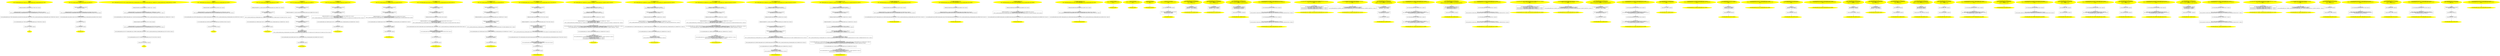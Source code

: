 /* @generated */
digraph cfg {
"bar#13629960763458822780.27859d4aca4c920a_1" [label="1: Start bar\nFormals: \nLocals:  func:lambda_lambda1.cpp:9_47763053 0$?%__sil_tmpSIL_materialize_temp__n$2:lambda_lambda1.cpp:9_47763053 \n  " color=yellow style=filled]
	

	 "bar#13629960763458822780.27859d4aca4c920a_1" -> "bar#13629960763458822780.27859d4aca4c920a_6" ;
"bar#13629960763458822780.27859d4aca4c920a_2" [label="2: Exit bar \n  " color=yellow style=filled]
	

"bar#13629960763458822780.27859d4aca4c920a_3" [label="3:  Return Stmt \n   n$1=_fun_lambda_lambda1.cpp:9_47763053::operator()(&func:lambda_lambda1.cpp:9_47763053&) [line 13, column 14]\n " shape="box"]
	

	 "bar#13629960763458822780.27859d4aca4c920a_3" -> "bar#13629960763458822780.27859d4aca4c920a_4" ;
"bar#13629960763458822780.27859d4aca4c920a_4" [label="4:  Return Stmt \n   *&return:int=(7 / n$1) [line 13, column 3]\n " shape="box"]
	

	 "bar#13629960763458822780.27859d4aca4c920a_4" -> "bar#13629960763458822780.27859d4aca4c920a_2" ;
"bar#13629960763458822780.27859d4aca4c920a_5" [label="5:  DeclStmt \n   VARIABLE_DECLARED(0$?%__sil_tmpSIL_materialize_temp__n$2:lambda_lambda1.cpp:9_47763053); [line 9, column 15]\n  *&0$?%__sil_tmpSIL_materialize_temp__n$2:lambda_lambda1.cpp:9_47763053=(_fun_lambda_lambda1.cpp:9_47763053::operator()) [line 9, column 15]\n " shape="box"]
	

	 "bar#13629960763458822780.27859d4aca4c920a_5" -> "bar#13629960763458822780.27859d4aca4c920a_7" ;
"bar#13629960763458822780.27859d4aca4c920a_6" [label="6:  DeclStmt \n   VARIABLE_DECLARED(func:lambda_lambda1.cpp:9_47763053); [line 9, column 3]\n " shape="box"]
	

	 "bar#13629960763458822780.27859d4aca4c920a_6" -> "bar#13629960763458822780.27859d4aca4c920a_5" ;
"bar#13629960763458822780.27859d4aca4c920a_7" [label="7:  DeclStmt \n   n$3=_fun_lambda_lambda1.cpp:9_47763053::lambda_lambda1.cpp:9_6a46cf42(&func:lambda_lambda1.cpp:9_47763053*,&0$?%__sil_tmpSIL_materialize_temp__n$2:lambda_lambda1.cpp:9_47763053&) [line 9, column 15]\n " shape="box"]
	

	 "bar#13629960763458822780.27859d4aca4c920a_7" -> "bar#13629960763458822780.27859d4aca4c920a_3" ;
"capture_by_ref#437560124929606904.1d794578c048d96b_1" [label="1: Start capture_by_ref\nFormals: \nLocals:  0$?%__sil_tmpSIL_materialize_temp__n$1:lambda_lambda1.cpp:36_ac60becc x:int \n  " color=yellow style=filled]
	

	 "capture_by_ref#437560124929606904.1d794578c048d96b_1" -> "capture_by_ref#437560124929606904.1d794578c048d96b_7" ;
"capture_by_ref#437560124929606904.1d794578c048d96b_2" [label="2: Exit capture_by_ref \n  " color=yellow style=filled]
	

"capture_by_ref#437560124929606904.1d794578c048d96b_3" [label="3:  Return Stmt \n   n$0=*&x:int [line 37, column 10]\n " shape="box"]
	

	 "capture_by_ref#437560124929606904.1d794578c048d96b_3" -> "capture_by_ref#437560124929606904.1d794578c048d96b_4" ;
"capture_by_ref#437560124929606904.1d794578c048d96b_4" [label="4:  Return Stmt \n   *&return:int=n$0 [line 37, column 3]\n " shape="box"]
	

	 "capture_by_ref#437560124929606904.1d794578c048d96b_4" -> "capture_by_ref#437560124929606904.1d794578c048d96b_2" ;
"capture_by_ref#437560124929606904.1d794578c048d96b_5" [label="5:  DeclStmt \n   VARIABLE_DECLARED(0$?%__sil_tmpSIL_materialize_temp__n$1:lambda_lambda1.cpp:36_ac60becc); [line 36, column 3]\n  *&0$?%__sil_tmpSIL_materialize_temp__n$1:lambda_lambda1.cpp:36_ac60becc=(_fun_lambda_lambda1.cpp:36_ac60becc::operator(),&x) [line 36, column 3]\n " shape="box"]
	

	 "capture_by_ref#437560124929606904.1d794578c048d96b_5" -> "capture_by_ref#437560124929606904.1d794578c048d96b_6" ;
"capture_by_ref#437560124929606904.1d794578c048d96b_6" [label="6:  Compound statement \n   n$3=_fun_lambda_lambda1.cpp:36_ac60becc::operator()(&0$?%__sil_tmpSIL_materialize_temp__n$1:lambda_lambda1.cpp:36_ac60becc&) [line 36, column 3]\n " shape="box"]
	

	 "capture_by_ref#437560124929606904.1d794578c048d96b_6" -> "capture_by_ref#437560124929606904.1d794578c048d96b_3" ;
"capture_by_ref#437560124929606904.1d794578c048d96b_7" [label="7:  DeclStmt \n   VARIABLE_DECLARED(x:int); [line 35, column 3]\n  *&x:int=0 [line 35, column 3]\n " shape="box"]
	

	 "capture_by_ref#437560124929606904.1d794578c048d96b_7" -> "capture_by_ref#437560124929606904.1d794578c048d96b_5" ;
"foo#972162870672026475.86d7db357d6a3608_1" [label="1: Start foo\nFormals: \nLocals:  y:lambda_lambda1.cpp:18_a7671274 0$?%__sil_tmpSIL_materialize_temp__n$2:lambda_lambda1.cpp:18_a7671274 unused:lambda_lambda1.cpp:17_395d4b06 0$?%__sil_tmpSIL_materialize_temp__n$4:lambda_lambda1.cpp:17_395d4b06 \n  " color=yellow style=filled]
	

	 "foo#972162870672026475.86d7db357d6a3608_1" -> "foo#972162870672026475.86d7db357d6a3608_9" ;
"foo#972162870672026475.86d7db357d6a3608_2" [label="2: Exit foo \n  " color=yellow style=filled]
	

"foo#972162870672026475.86d7db357d6a3608_3" [label="3:  Return Stmt \n   n$1=_fun_lambda_lambda1.cpp:18_a7671274::operator()(&y:lambda_lambda1.cpp:18_a7671274&,3:int) [line 19, column 19]\n " shape="box"]
	

	 "foo#972162870672026475.86d7db357d6a3608_3" -> "foo#972162870672026475.86d7db357d6a3608_4" ;
"foo#972162870672026475.86d7db357d6a3608_4" [label="4:  Return Stmt \n   *&return:int=(5 / (4 - n$1)) [line 19, column 3]\n " shape="box"]
	

	 "foo#972162870672026475.86d7db357d6a3608_4" -> "foo#972162870672026475.86d7db357d6a3608_2" ;
"foo#972162870672026475.86d7db357d6a3608_5" [label="5:  DeclStmt \n   VARIABLE_DECLARED(0$?%__sil_tmpSIL_materialize_temp__n$2:lambda_lambda1.cpp:18_a7671274); [line 18, column 12]\n  *&0$?%__sil_tmpSIL_materialize_temp__n$2:lambda_lambda1.cpp:18_a7671274=(_fun_lambda_lambda1.cpp:18_a7671274::operator()) [line 18, column 12]\n " shape="box"]
	

	 "foo#972162870672026475.86d7db357d6a3608_5" -> "foo#972162870672026475.86d7db357d6a3608_7" ;
"foo#972162870672026475.86d7db357d6a3608_6" [label="6:  DeclStmt \n   VARIABLE_DECLARED(y:lambda_lambda1.cpp:18_a7671274); [line 18, column 3]\n " shape="box"]
	

	 "foo#972162870672026475.86d7db357d6a3608_6" -> "foo#972162870672026475.86d7db357d6a3608_5" ;
"foo#972162870672026475.86d7db357d6a3608_7" [label="7:  DeclStmt \n   n$3=_fun_lambda_lambda1.cpp:18_a7671274::lambda_lambda1.cpp:18_1786f9a1(&y:lambda_lambda1.cpp:18_a7671274*,&0$?%__sil_tmpSIL_materialize_temp__n$2:lambda_lambda1.cpp:18_a7671274&) [line 18, column 12]\n " shape="box"]
	

	 "foo#972162870672026475.86d7db357d6a3608_7" -> "foo#972162870672026475.86d7db357d6a3608_3" ;
"foo#972162870672026475.86d7db357d6a3608_8" [label="8:  DeclStmt \n   VARIABLE_DECLARED(0$?%__sil_tmpSIL_materialize_temp__n$4:lambda_lambda1.cpp:17_395d4b06); [line 17, column 17]\n  *&0$?%__sil_tmpSIL_materialize_temp__n$4:lambda_lambda1.cpp:17_395d4b06=(_fun_lambda_lambda1.cpp:17_395d4b06::operator()) [line 17, column 17]\n " shape="box"]
	

	 "foo#972162870672026475.86d7db357d6a3608_8" -> "foo#972162870672026475.86d7db357d6a3608_10" ;
"foo#972162870672026475.86d7db357d6a3608_9" [label="9:  DeclStmt \n   VARIABLE_DECLARED(unused:lambda_lambda1.cpp:17_395d4b06); [line 17, column 3]\n " shape="box"]
	

	 "foo#972162870672026475.86d7db357d6a3608_9" -> "foo#972162870672026475.86d7db357d6a3608_8" ;
"foo#972162870672026475.86d7db357d6a3608_10" [label="10:  DeclStmt \n   n$5=_fun_lambda_lambda1.cpp:17_395d4b06::lambda_lambda1.cpp:17_d1fc440e(&unused:lambda_lambda1.cpp:17_395d4b06*,&0$?%__sil_tmpSIL_materialize_temp__n$4:lambda_lambda1.cpp:17_395d4b06&) [line 17, column 17]\n " shape="box"]
	

	 "foo#972162870672026475.86d7db357d6a3608_10" -> "foo#972162870672026475.86d7db357d6a3608_6" ;
"fooOK#5521302935427608539.9c36ec052efdd509_1" [label="1: Start fooOK\nFormals: \nLocals:  y:lambda_lambda1.cpp:24_d1db7639 0$?%__sil_tmpSIL_materialize_temp__n$2:lambda_lambda1.cpp:24_d1db7639 \n  " color=yellow style=filled]
	

	 "fooOK#5521302935427608539.9c36ec052efdd509_1" -> "fooOK#5521302935427608539.9c36ec052efdd509_6" ;
"fooOK#5521302935427608539.9c36ec052efdd509_2" [label="2: Exit fooOK \n  " color=yellow style=filled]
	

"fooOK#5521302935427608539.9c36ec052efdd509_3" [label="3:  Return Stmt \n   n$1=_fun_lambda_lambda1.cpp:24_d1db7639::operator()(&y:lambda_lambda1.cpp:24_d1db7639&,3:int) [line 25, column 19]\n " shape="box"]
	

	 "fooOK#5521302935427608539.9c36ec052efdd509_3" -> "fooOK#5521302935427608539.9c36ec052efdd509_4" ;
"fooOK#5521302935427608539.9c36ec052efdd509_4" [label="4:  Return Stmt \n   *&return:int=(5 / (4 - n$1)) [line 25, column 3]\n " shape="box"]
	

	 "fooOK#5521302935427608539.9c36ec052efdd509_4" -> "fooOK#5521302935427608539.9c36ec052efdd509_2" ;
"fooOK#5521302935427608539.9c36ec052efdd509_5" [label="5:  DeclStmt \n   VARIABLE_DECLARED(0$?%__sil_tmpSIL_materialize_temp__n$2:lambda_lambda1.cpp:24_d1db7639); [line 24, column 12]\n  *&0$?%__sil_tmpSIL_materialize_temp__n$2:lambda_lambda1.cpp:24_d1db7639=(_fun_lambda_lambda1.cpp:24_d1db7639::operator()) [line 24, column 12]\n " shape="box"]
	

	 "fooOK#5521302935427608539.9c36ec052efdd509_5" -> "fooOK#5521302935427608539.9c36ec052efdd509_7" ;
"fooOK#5521302935427608539.9c36ec052efdd509_6" [label="6:  DeclStmt \n   VARIABLE_DECLARED(y:lambda_lambda1.cpp:24_d1db7639); [line 24, column 3]\n " shape="box"]
	

	 "fooOK#5521302935427608539.9c36ec052efdd509_6" -> "fooOK#5521302935427608539.9c36ec052efdd509_5" ;
"fooOK#5521302935427608539.9c36ec052efdd509_7" [label="7:  DeclStmt \n   n$3=_fun_lambda_lambda1.cpp:24_d1db7639::lambda_lambda1.cpp:24_01460d9a(&y:lambda_lambda1.cpp:24_d1db7639*,&0$?%__sil_tmpSIL_materialize_temp__n$2:lambda_lambda1.cpp:24_d1db7639&) [line 24, column 12]\n " shape="box"]
	

	 "fooOK#5521302935427608539.9c36ec052efdd509_7" -> "fooOK#5521302935427608539.9c36ec052efdd509_3" ;
"init_capture1#1158298567562796256.58b9ce334267f411_1" [label="1: Start init_capture1\nFormals: \nLocals:  0$?%__sil_tmpSIL_materialize_temp__n$0:lambda_lambda1.cpp:41_c382da63 \n  " color=yellow style=filled]
	

	 "init_capture1#1158298567562796256.58b9ce334267f411_1" -> "init_capture1#1158298567562796256.58b9ce334267f411_4" ;
"init_capture1#1158298567562796256.58b9ce334267f411_2" [label="2: Exit init_capture1 \n  " color=yellow style=filled]
	

"init_capture1#1158298567562796256.58b9ce334267f411_3" [label="3:  DeclStmt \n   VARIABLE_DECLARED(i:int); [line 41, column 10]\n  *&i:int=0 [line 41, column 10]\n " shape="box"]
	

	 "init_capture1#1158298567562796256.58b9ce334267f411_3" -> "init_capture1#1158298567562796256.58b9ce334267f411_5" ;
"init_capture1#1158298567562796256.58b9ce334267f411_4" [label="4:  DeclStmt \n   VARIABLE_DECLARED(0$?%__sil_tmpSIL_materialize_temp__n$0:lambda_lambda1.cpp:41_c382da63); [line 41, column 10]\n " shape="box"]
	

	 "init_capture1#1158298567562796256.58b9ce334267f411_4" -> "init_capture1#1158298567562796256.58b9ce334267f411_3" ;
"init_capture1#1158298567562796256.58b9ce334267f411_5" [label="5:  DeclStmt \n   n$2=*&i:int [line 41, column 10]\n  *&0$?%__sil_tmpSIL_materialize_temp__n$0:lambda_lambda1.cpp:41_c382da63=(_fun_lambda_lambda1.cpp:41_c382da63::operator(),([by value]n$2 &i:int)) [line 41, column 10]\n " shape="box"]
	

	 "init_capture1#1158298567562796256.58b9ce334267f411_5" -> "init_capture1#1158298567562796256.58b9ce334267f411_6" ;
"init_capture1#1158298567562796256.58b9ce334267f411_6" [label="6:  Return Stmt \n   n$3=_fun_lambda_lambda1.cpp:41_c382da63::operator()(&0$?%__sil_tmpSIL_materialize_temp__n$0:lambda_lambda1.cpp:41_c382da63&) [line 41, column 10]\n " shape="box"]
	

	 "init_capture1#1158298567562796256.58b9ce334267f411_6" -> "init_capture1#1158298567562796256.58b9ce334267f411_7" ;
"init_capture1#1158298567562796256.58b9ce334267f411_7" [label="7:  Return Stmt \n   *&return:int=n$3 [line 41, column 3]\n " shape="box"]
	

	 "init_capture1#1158298567562796256.58b9ce334267f411_7" -> "init_capture1#1158298567562796256.58b9ce334267f411_2" ;
"init_capture2#1158214344972094216.039b5039af3b7807_1" [label="1: Start init_capture2\nFormals: \nLocals:  0$?%__sil_tmpSIL_materialize_temp__n$0:lambda_lambda1.cpp:46_5c3eddeb i:int \n  " color=yellow style=filled]
	

	 "init_capture2#1158214344972094216.039b5039af3b7807_1" -> "init_capture2#1158214344972094216.039b5039af3b7807_10" ;
"init_capture2#1158214344972094216.039b5039af3b7807_2" [label="2: Exit init_capture2 \n  " color=yellow style=filled]
	

"init_capture2#1158214344972094216.039b5039af3b7807_3" [label="3:  DeclStmt \n   VARIABLE_DECLARED(c:int); [line 46, column 10]\n  *&c:int=3 [line 46, column 10]\n " shape="box"]
	

	 "init_capture2#1158214344972094216.039b5039af3b7807_3" -> "init_capture2#1158214344972094216.039b5039af3b7807_7" ;
"init_capture2#1158214344972094216.039b5039af3b7807_4" [label="4:  DeclStmt \n   VARIABLE_DECLARED(b:int); [line 46, column 10]\n  *&b:int=0 [line 46, column 10]\n " shape="box"]
	

	 "init_capture2#1158214344972094216.039b5039af3b7807_4" -> "init_capture2#1158214344972094216.039b5039af3b7807_3" ;
"init_capture2#1158214344972094216.039b5039af3b7807_5" [label="5:  DeclStmt \n   VARIABLE_DECLARED(a:int); [line 46, column 10]\n  n$4=*&i:int [line 46, column 15]\n  *&a:int=n$4 [line 46, column 10]\n " shape="box"]
	

	 "init_capture2#1158214344972094216.039b5039af3b7807_5" -> "init_capture2#1158214344972094216.039b5039af3b7807_4" ;
"init_capture2#1158214344972094216.039b5039af3b7807_6" [label="6:  DeclStmt \n   VARIABLE_DECLARED(0$?%__sil_tmpSIL_materialize_temp__n$0:lambda_lambda1.cpp:46_5c3eddeb); [line 46, column 10]\n " shape="box"]
	

	 "init_capture2#1158214344972094216.039b5039af3b7807_6" -> "init_capture2#1158214344972094216.039b5039af3b7807_5" ;
"init_capture2#1158214344972094216.039b5039af3b7807_7" [label="7:  DeclStmt \n   n$5=*&a:int [line 46, column 10]\n  n$3=*&b:int [line 46, column 10]\n  n$2=*&c:int [line 46, column 10]\n  *&0$?%__sil_tmpSIL_materialize_temp__n$0:lambda_lambda1.cpp:46_5c3eddeb=(_fun_lambda_lambda1.cpp:46_5c3eddeb::operator(),([by value]n$5 &a:int),([by value]n$3 &b:int),([by value]n$2 &c:int)) [line 46, column 10]\n " shape="box"]
	

	 "init_capture2#1158214344972094216.039b5039af3b7807_7" -> "init_capture2#1158214344972094216.039b5039af3b7807_8" ;
"init_capture2#1158214344972094216.039b5039af3b7807_8" [label="8:  Return Stmt \n   n$6=_fun_lambda_lambda1.cpp:46_5c3eddeb::operator()(&0$?%__sil_tmpSIL_materialize_temp__n$0:lambda_lambda1.cpp:46_5c3eddeb&) [line 46, column 10]\n " shape="box"]
	

	 "init_capture2#1158214344972094216.039b5039af3b7807_8" -> "init_capture2#1158214344972094216.039b5039af3b7807_9" ;
"init_capture2#1158214344972094216.039b5039af3b7807_9" [label="9:  Return Stmt \n   *&return:int=n$6 [line 46, column 3]\n " shape="box"]
	

	 "init_capture2#1158214344972094216.039b5039af3b7807_9" -> "init_capture2#1158214344972094216.039b5039af3b7807_2" ;
"init_capture2#1158214344972094216.039b5039af3b7807_10" [label="10:  DeclStmt \n   VARIABLE_DECLARED(i:int); [line 45, column 3]\n  *&i:int=0 [line 45, column 3]\n " shape="box"]
	

	 "init_capture2#1158214344972094216.039b5039af3b7807_10" -> "init_capture2#1158214344972094216.039b5039af3b7807_6" ;
"normal_capture#553302976425431985.11493b249dddd657_1" [label="1: Start normal_capture\nFormals: \nLocals:  0$?%__sil_tmpSIL_materialize_temp__n$0:lambda_lambda1.cpp:31_68ac50e6 y:int x:int \n  " color=yellow style=filled]
	

	 "normal_capture#553302976425431985.11493b249dddd657_1" -> "normal_capture#553302976425431985.11493b249dddd657_7" ;
"normal_capture#553302976425431985.11493b249dddd657_2" [label="2: Exit normal_capture \n  " color=yellow style=filled]
	

"normal_capture#553302976425431985.11493b249dddd657_3" [label="3:  DeclStmt \n   VARIABLE_DECLARED(0$?%__sil_tmpSIL_materialize_temp__n$0:lambda_lambda1.cpp:31_68ac50e6); [line 31, column 10]\n  n$3=*&x:int [line 31, column 10]\n  n$2=*&y:int [line 31, column 10]\n  *&0$?%__sil_tmpSIL_materialize_temp__n$0:lambda_lambda1.cpp:31_68ac50e6=(_fun_lambda_lambda1.cpp:31_68ac50e6::operator(),([by value]n$3 &x:int),([by value]n$2 &y:int)) [line 31, column 10]\n " shape="box"]
	

	 "normal_capture#553302976425431985.11493b249dddd657_3" -> "normal_capture#553302976425431985.11493b249dddd657_4" ;
"normal_capture#553302976425431985.11493b249dddd657_4" [label="4:  Return Stmt \n   n$4=_fun_lambda_lambda1.cpp:31_68ac50e6::operator()(&0$?%__sil_tmpSIL_materialize_temp__n$0:lambda_lambda1.cpp:31_68ac50e6&) [line 31, column 10]\n " shape="box"]
	

	 "normal_capture#553302976425431985.11493b249dddd657_4" -> "normal_capture#553302976425431985.11493b249dddd657_5" ;
"normal_capture#553302976425431985.11493b249dddd657_5" [label="5:  Return Stmt \n   *&return:int=n$4 [line 31, column 3]\n " shape="box"]
	

	 "normal_capture#553302976425431985.11493b249dddd657_5" -> "normal_capture#553302976425431985.11493b249dddd657_2" ;
"normal_capture#553302976425431985.11493b249dddd657_6" [label="6:  DeclStmt \n   VARIABLE_DECLARED(y:int); [line 30, column 3]\n  *&y:int=2 [line 30, column 3]\n " shape="box"]
	

	 "normal_capture#553302976425431985.11493b249dddd657_6" -> "normal_capture#553302976425431985.11493b249dddd657_3" ;
"normal_capture#553302976425431985.11493b249dddd657_7" [label="7:  DeclStmt \n   VARIABLE_DECLARED(x:int); [line 29, column 3]\n  *&x:int=1 [line 29, column 3]\n " shape="box"]
	

	 "normal_capture#553302976425431985.11493b249dddd657_7" -> "normal_capture#553302976425431985.11493b249dddd657_6" ;
"ref_capture_by_ref#14681721236694.e4fbc78377bc879f_1" [label="1: Start ref_capture_by_ref\nFormals: \nLocals:  0$?%__sil_tmpSIL_materialize_temp__n$2:lambda_lambda1.cpp:100_eda4da0f xref:int& x:int \n  " color=yellow style=filled]
	

	 "ref_capture_by_ref#14681721236694.e4fbc78377bc879f_1" -> "ref_capture_by_ref#14681721236694.e4fbc78377bc879f_8" ;
"ref_capture_by_ref#14681721236694.e4fbc78377bc879f_2" [label="2: Exit ref_capture_by_ref \n  " color=yellow style=filled]
	

"ref_capture_by_ref#14681721236694.e4fbc78377bc879f_3" [label="3:  Return Stmt \n   n$0=*&xref:int& [line 101, column 10]\n  n$1=*n$0:int [line 101, column 10]\n " shape="box"]
	

	 "ref_capture_by_ref#14681721236694.e4fbc78377bc879f_3" -> "ref_capture_by_ref#14681721236694.e4fbc78377bc879f_4" ;
"ref_capture_by_ref#14681721236694.e4fbc78377bc879f_4" [label="4:  Return Stmt \n   *&return:int=n$1 [line 101, column 3]\n " shape="box"]
	

	 "ref_capture_by_ref#14681721236694.e4fbc78377bc879f_4" -> "ref_capture_by_ref#14681721236694.e4fbc78377bc879f_2" ;
"ref_capture_by_ref#14681721236694.e4fbc78377bc879f_5" [label="5:  DeclStmt \n   VARIABLE_DECLARED(0$?%__sil_tmpSIL_materialize_temp__n$2:lambda_lambda1.cpp:100_eda4da0f); [line 100, column 3]\n  n$4=*&xref:int& [line 100, column 3]\n  *&0$?%__sil_tmpSIL_materialize_temp__n$2:lambda_lambda1.cpp:100_eda4da0f=(_fun_lambda_lambda1.cpp:100_eda4da0f::operator(),([by ref]n$4 &xref:int&)) [line 100, column 3]\n " shape="box"]
	

	 "ref_capture_by_ref#14681721236694.e4fbc78377bc879f_5" -> "ref_capture_by_ref#14681721236694.e4fbc78377bc879f_6" ;
"ref_capture_by_ref#14681721236694.e4fbc78377bc879f_6" [label="6:  Compound statement \n   n$5=_fun_lambda_lambda1.cpp:100_eda4da0f::operator()(&0$?%__sil_tmpSIL_materialize_temp__n$2:lambda_lambda1.cpp:100_eda4da0f&) [line 100, column 3]\n " shape="box"]
	

	 "ref_capture_by_ref#14681721236694.e4fbc78377bc879f_6" -> "ref_capture_by_ref#14681721236694.e4fbc78377bc879f_3" ;
"ref_capture_by_ref#14681721236694.e4fbc78377bc879f_7" [label="7:  DeclStmt \n   VARIABLE_DECLARED(xref:int&); [line 99, column 3]\n  *&xref:int&=&x [line 99, column 3]\n " shape="box"]
	

	 "ref_capture_by_ref#14681721236694.e4fbc78377bc879f_7" -> "ref_capture_by_ref#14681721236694.e4fbc78377bc879f_5" ;
"ref_capture_by_ref#14681721236694.e4fbc78377bc879f_8" [label="8:  DeclStmt \n   VARIABLE_DECLARED(x:int); [line 98, column 3]\n  *&x:int=0 [line 98, column 3]\n " shape="box"]
	

	 "ref_capture_by_ref#14681721236694.e4fbc78377bc879f_8" -> "ref_capture_by_ref#14681721236694.e4fbc78377bc879f_7" ;
"ref_capture_by_value#480657408898.61621d058ca5955e_1" [label="1: Start ref_capture_by_value\nFormals: \nLocals:  ret:int f:lambda_lambda1.cpp:84_d154032c 0$?%__sil_tmpSIL_materialize_temp__n$3:lambda_lambda1.cpp:84_d154032c xref:int& x:int \n  " color=yellow style=filled]
	

	 "ref_capture_by_value#480657408898.61621d058ca5955e_1" -> "ref_capture_by_value#480657408898.61621d058ca5955e_10" ;
"ref_capture_by_value#480657408898.61621d058ca5955e_2" [label="2: Exit ref_capture_by_value \n  " color=yellow style=filled]
	

"ref_capture_by_value#480657408898.61621d058ca5955e_3" [label="3:  Return Stmt \n   n$0=*&ret:int [line 86, column 10]\n " shape="box"]
	

	 "ref_capture_by_value#480657408898.61621d058ca5955e_3" -> "ref_capture_by_value#480657408898.61621d058ca5955e_4" ;
"ref_capture_by_value#480657408898.61621d058ca5955e_4" [label="4:  Return Stmt \n   *&return:int=n$0 [line 86, column 3]\n " shape="box"]
	

	 "ref_capture_by_value#480657408898.61621d058ca5955e_4" -> "ref_capture_by_value#480657408898.61621d058ca5955e_2" ;
"ref_capture_by_value#480657408898.61621d058ca5955e_5" [label="5:  DeclStmt \n   VARIABLE_DECLARED(ret:int); [line 85, column 3]\n  n$2=_fun_lambda_lambda1.cpp:84_d154032c::operator()(&f:lambda_lambda1.cpp:84_d154032c&) [line 85, column 13]\n  *&ret:int=n$2 [line 85, column 3]\n " shape="box"]
	

	 "ref_capture_by_value#480657408898.61621d058ca5955e_5" -> "ref_capture_by_value#480657408898.61621d058ca5955e_3" ;
"ref_capture_by_value#480657408898.61621d058ca5955e_6" [label="6:  DeclStmt \n   VARIABLE_DECLARED(0$?%__sil_tmpSIL_materialize_temp__n$3:lambda_lambda1.cpp:84_d154032c); [line 84, column 12]\n  n$4=*&xref:int& [line 84, column 12]\n  n$5=*n$4:int [line 84, column 12]\n  *&0$?%__sil_tmpSIL_materialize_temp__n$3:lambda_lambda1.cpp:84_d154032c=(_fun_lambda_lambda1.cpp:84_d154032c::operator(),([by value]n$5 &xref:int)) [line 84, column 12]\n " shape="box"]
	

	 "ref_capture_by_value#480657408898.61621d058ca5955e_6" -> "ref_capture_by_value#480657408898.61621d058ca5955e_8" ;
"ref_capture_by_value#480657408898.61621d058ca5955e_7" [label="7:  DeclStmt \n   VARIABLE_DECLARED(f:lambda_lambda1.cpp:84_d154032c); [line 84, column 3]\n " shape="box"]
	

	 "ref_capture_by_value#480657408898.61621d058ca5955e_7" -> "ref_capture_by_value#480657408898.61621d058ca5955e_6" ;
"ref_capture_by_value#480657408898.61621d058ca5955e_8" [label="8:  DeclStmt \n   n$6=_fun_lambda_lambda1.cpp:84_d154032c::lambda_lambda1.cpp:84_0e54436f(&f:lambda_lambda1.cpp:84_d154032c*,&0$?%__sil_tmpSIL_materialize_temp__n$3:lambda_lambda1.cpp:84_d154032c&) [line 84, column 12]\n " shape="box"]
	

	 "ref_capture_by_value#480657408898.61621d058ca5955e_8" -> "ref_capture_by_value#480657408898.61621d058ca5955e_5" ;
"ref_capture_by_value#480657408898.61621d058ca5955e_9" [label="9:  DeclStmt \n   VARIABLE_DECLARED(xref:int&); [line 83, column 3]\n  *&xref:int&=&x [line 83, column 3]\n " shape="box"]
	

	 "ref_capture_by_value#480657408898.61621d058ca5955e_9" -> "ref_capture_by_value#480657408898.61621d058ca5955e_7" ;
"ref_capture_by_value#480657408898.61621d058ca5955e_10" [label="10:  DeclStmt \n   VARIABLE_DECLARED(x:int); [line 82, column 3]\n  *&x:int=0 [line 82, column 3]\n " shape="box"]
	

	 "ref_capture_by_value#480657408898.61621d058ca5955e_10" -> "ref_capture_by_value#480657408898.61621d058ca5955e_9" ;
"ref_init_capture_by_ref#840841123.399b89cb2bc43219_1" [label="1: Start ref_init_capture_by_ref\nFormals: \nLocals:  0$?%__sil_tmpSIL_materialize_temp__n$2:lambda_lambda1.cpp:107_fe87bedf xref:int& x:int \n  " color=yellow style=filled]
	

	 "ref_init_capture_by_ref#840841123.399b89cb2bc43219_1" -> "ref_init_capture_by_ref#840841123.399b89cb2bc43219_10" ;
"ref_init_capture_by_ref#840841123.399b89cb2bc43219_2" [label="2: Exit ref_init_capture_by_ref \n  " color=yellow style=filled]
	

"ref_init_capture_by_ref#840841123.399b89cb2bc43219_3" [label="3:  Return Stmt \n   n$0=*&xref:int& [line 108, column 10]\n  n$1=*n$0:int [line 108, column 10]\n " shape="box"]
	

	 "ref_init_capture_by_ref#840841123.399b89cb2bc43219_3" -> "ref_init_capture_by_ref#840841123.399b89cb2bc43219_4" ;
"ref_init_capture_by_ref#840841123.399b89cb2bc43219_4" [label="4:  Return Stmt \n   *&return:int=n$1 [line 108, column 3]\n " shape="box"]
	

	 "ref_init_capture_by_ref#840841123.399b89cb2bc43219_4" -> "ref_init_capture_by_ref#840841123.399b89cb2bc43219_2" ;
"ref_init_capture_by_ref#840841123.399b89cb2bc43219_5" [label="5:  DeclStmt \n   VARIABLE_DECLARED(xlambda:int&); [line 107, column 3]\n  n$4=*&xref:int& [line 107, column 16]\n  *&xlambda:int&=n$4 [line 107, column 3]\n " shape="box"]
	

	 "ref_init_capture_by_ref#840841123.399b89cb2bc43219_5" -> "ref_init_capture_by_ref#840841123.399b89cb2bc43219_7" ;
"ref_init_capture_by_ref#840841123.399b89cb2bc43219_6" [label="6:  DeclStmt \n   VARIABLE_DECLARED(0$?%__sil_tmpSIL_materialize_temp__n$2:lambda_lambda1.cpp:107_fe87bedf); [line 107, column 3]\n " shape="box"]
	

	 "ref_init_capture_by_ref#840841123.399b89cb2bc43219_6" -> "ref_init_capture_by_ref#840841123.399b89cb2bc43219_5" ;
"ref_init_capture_by_ref#840841123.399b89cb2bc43219_7" [label="7:  DeclStmt \n   n$5=*&xlambda:int& [line 107, column 3]\n  *&0$?%__sil_tmpSIL_materialize_temp__n$2:lambda_lambda1.cpp:107_fe87bedf=(_fun_lambda_lambda1.cpp:107_fe87bedf::operator(),([by ref]n$5 &xlambda:int&)) [line 107, column 3]\n " shape="box"]
	

	 "ref_init_capture_by_ref#840841123.399b89cb2bc43219_7" -> "ref_init_capture_by_ref#840841123.399b89cb2bc43219_8" ;
"ref_init_capture_by_ref#840841123.399b89cb2bc43219_8" [label="8:  Compound statement \n   n$6=_fun_lambda_lambda1.cpp:107_fe87bedf::operator()(&0$?%__sil_tmpSIL_materialize_temp__n$2:lambda_lambda1.cpp:107_fe87bedf&) [line 107, column 3]\n " shape="box"]
	

	 "ref_init_capture_by_ref#840841123.399b89cb2bc43219_8" -> "ref_init_capture_by_ref#840841123.399b89cb2bc43219_3" ;
"ref_init_capture_by_ref#840841123.399b89cb2bc43219_9" [label="9:  DeclStmt \n   VARIABLE_DECLARED(xref:int&); [line 106, column 3]\n  *&xref:int&=&x [line 106, column 3]\n " shape="box"]
	

	 "ref_init_capture_by_ref#840841123.399b89cb2bc43219_9" -> "ref_init_capture_by_ref#840841123.399b89cb2bc43219_6" ;
"ref_init_capture_by_ref#840841123.399b89cb2bc43219_10" [label="10:  DeclStmt \n   VARIABLE_DECLARED(x:int); [line 105, column 3]\n  *&x:int=0 [line 105, column 3]\n " shape="box"]
	

	 "ref_init_capture_by_ref#840841123.399b89cb2bc43219_10" -> "ref_init_capture_by_ref#840841123.399b89cb2bc43219_9" ;
"ref_init_capture_by_value#2039100.6db03403e4946224_1" [label="1: Start ref_init_capture_by_value\nFormals: \nLocals:  ret:int f:lambda_lambda1.cpp:92_377e76cc 0$?%__sil_tmpSIL_materialize_temp__n$3:lambda_lambda1.cpp:92_377e76cc xref:int& x:int \n  " color=yellow style=filled]
	

	 "ref_init_capture_by_value#2039100.6db03403e4946224_1" -> "ref_init_capture_by_value#2039100.6db03403e4946224_12" ;
"ref_init_capture_by_value#2039100.6db03403e4946224_2" [label="2: Exit ref_init_capture_by_value \n  " color=yellow style=filled]
	

"ref_init_capture_by_value#2039100.6db03403e4946224_3" [label="3:  Return Stmt \n   n$0=*&ret:int [line 94, column 10]\n " shape="box"]
	

	 "ref_init_capture_by_value#2039100.6db03403e4946224_3" -> "ref_init_capture_by_value#2039100.6db03403e4946224_4" ;
"ref_init_capture_by_value#2039100.6db03403e4946224_4" [label="4:  Return Stmt \n   *&return:int=n$0 [line 94, column 3]\n " shape="box"]
	

	 "ref_init_capture_by_value#2039100.6db03403e4946224_4" -> "ref_init_capture_by_value#2039100.6db03403e4946224_2" ;
"ref_init_capture_by_value#2039100.6db03403e4946224_5" [label="5:  DeclStmt \n   VARIABLE_DECLARED(ret:int); [line 93, column 3]\n  n$2=_fun_lambda_lambda1.cpp:92_377e76cc::operator()(&f:lambda_lambda1.cpp:92_377e76cc&) [line 93, column 13]\n  *&ret:int=n$2 [line 93, column 3]\n " shape="box"]
	

	 "ref_init_capture_by_value#2039100.6db03403e4946224_5" -> "ref_init_capture_by_value#2039100.6db03403e4946224_3" ;
"ref_init_capture_by_value#2039100.6db03403e4946224_6" [label="6:  DeclStmt \n   VARIABLE_DECLARED(xlambda:int); [line 92, column 12]\n  n$4=*&xref:int& [line 92, column 23]\n  n$5=*n$4:int [line 92, column 23]\n  *&xlambda:int=n$5 [line 92, column 12]\n " shape="box"]
	

	 "ref_init_capture_by_value#2039100.6db03403e4946224_6" -> "ref_init_capture_by_value#2039100.6db03403e4946224_8" ;
"ref_init_capture_by_value#2039100.6db03403e4946224_7" [label="7:  DeclStmt \n   VARIABLE_DECLARED(0$?%__sil_tmpSIL_materialize_temp__n$3:lambda_lambda1.cpp:92_377e76cc); [line 92, column 12]\n " shape="box"]
	

	 "ref_init_capture_by_value#2039100.6db03403e4946224_7" -> "ref_init_capture_by_value#2039100.6db03403e4946224_6" ;
"ref_init_capture_by_value#2039100.6db03403e4946224_8" [label="8:  DeclStmt \n   n$6=*&xlambda:int [line 92, column 12]\n  *&0$?%__sil_tmpSIL_materialize_temp__n$3:lambda_lambda1.cpp:92_377e76cc=(_fun_lambda_lambda1.cpp:92_377e76cc::operator(),([by value]n$6 &xlambda:int)) [line 92, column 12]\n " shape="box"]
	

	 "ref_init_capture_by_value#2039100.6db03403e4946224_8" -> "ref_init_capture_by_value#2039100.6db03403e4946224_10" ;
"ref_init_capture_by_value#2039100.6db03403e4946224_9" [label="9:  DeclStmt \n   VARIABLE_DECLARED(f:lambda_lambda1.cpp:92_377e76cc); [line 92, column 3]\n " shape="box"]
	

	 "ref_init_capture_by_value#2039100.6db03403e4946224_9" -> "ref_init_capture_by_value#2039100.6db03403e4946224_7" ;
"ref_init_capture_by_value#2039100.6db03403e4946224_10" [label="10:  DeclStmt \n   n$7=_fun_lambda_lambda1.cpp:92_377e76cc::lambda_lambda1.cpp:92_3acac00a(&f:lambda_lambda1.cpp:92_377e76cc*,&0$?%__sil_tmpSIL_materialize_temp__n$3:lambda_lambda1.cpp:92_377e76cc&) [line 92, column 12]\n " shape="box"]
	

	 "ref_init_capture_by_value#2039100.6db03403e4946224_10" -> "ref_init_capture_by_value#2039100.6db03403e4946224_5" ;
"ref_init_capture_by_value#2039100.6db03403e4946224_11" [label="11:  DeclStmt \n   VARIABLE_DECLARED(xref:int&); [line 91, column 3]\n  *&xref:int&=&x [line 91, column 3]\n " shape="box"]
	

	 "ref_init_capture_by_value#2039100.6db03403e4946224_11" -> "ref_init_capture_by_value#2039100.6db03403e4946224_9" ;
"ref_init_capture_by_value#2039100.6db03403e4946224_12" [label="12:  DeclStmt \n   VARIABLE_DECLARED(x:int); [line 90, column 3]\n  *&x:int=0 [line 90, column 3]\n " shape="box"]
	

	 "ref_init_capture_by_value#2039100.6db03403e4946224_12" -> "ref_init_capture_by_value#2039100.6db03403e4946224_11" ;
"struct_capture#777350784751027428.f3db763dc0b20b24_1" [label="1: Start struct_capture\nFormals: \nLocals:  f:lambda_lambda1.cpp:77_53b2556e 0$?%__sil_tmpSIL_materialize_temp__n$9:lambda_lambda1.cpp:77_53b2556e y:SomeStruct x:SomeStruct \n  " color=yellow style=filled]
	

	 "struct_capture#777350784751027428.f3db763dc0b20b24_1" -> "struct_capture#777350784751027428.f3db763dc0b20b24_9" ;
"struct_capture#777350784751027428.f3db763dc0b20b24_2" [label="2: Exit struct_capture \n  " color=yellow style=filled]
	

"struct_capture#777350784751027428.f3db763dc0b20b24_3" [label="3:  Return Stmt \n   n$1=_fun_lambda_lambda1.cpp:77_53b2556e::operator()(&f:lambda_lambda1.cpp:77_53b2556e&) [line 78, column 10]\n " shape="box"]
	

	 "struct_capture#777350784751027428.f3db763dc0b20b24_3" -> "struct_capture#777350784751027428.f3db763dc0b20b24_4" ;
"struct_capture#777350784751027428.f3db763dc0b20b24_4" [label="4:  Return Stmt \n   *&return:int=n$1 [line 78, column 3]\n  _=*&f:lambda_lambda1.cpp:77_53b2556e [line 78, column 12]\n  n$3=_fun_lambda_lambda1.cpp:77_53b2556e::lambda_lambda1.cpp:77_52e1a36c(&f:lambda_lambda1.cpp:77_53b2556e*) injected [line 78, column 12]\n  _=*&y:SomeStruct [line 78, column 12]\n  n$5=_fun_SomeStruct::~SomeStruct(&y:SomeStruct*) injected [line 78, column 12]\n  _=*&x:SomeStruct [line 78, column 12]\n  n$7=_fun_SomeStruct::~SomeStruct(&x:SomeStruct*) injected [line 78, column 12]\n " shape="box"]
	

	 "struct_capture#777350784751027428.f3db763dc0b20b24_4" -> "struct_capture#777350784751027428.f3db763dc0b20b24_2" ;
"struct_capture#777350784751027428.f3db763dc0b20b24_5" [label="5:  DeclStmt \n   VARIABLE_DECLARED(0$?%__sil_tmpSIL_materialize_temp__n$9:lambda_lambda1.cpp:77_53b2556e); [line 77, column 12]\n  n$12=*&x:SomeStruct& [line 77, column 12]\n  n$11=*&y:SomeStruct& [line 77, column 12]\n  *&0$?%__sil_tmpSIL_materialize_temp__n$9:lambda_lambda1.cpp:77_53b2556e=(_fun_lambda_lambda1.cpp:77_53b2556e::operator(),([by value]n$12 &x:SomeStruct&),([by value]n$11 &y:SomeStruct&)) [line 77, column 12]\n " shape="box"]
	

	 "struct_capture#777350784751027428.f3db763dc0b20b24_5" -> "struct_capture#777350784751027428.f3db763dc0b20b24_6" ;
"struct_capture#777350784751027428.f3db763dc0b20b24_6" [label="6:  Destruction(temporaries cleanup) \n   n$13=_fun_lambda_lambda1.cpp:77_53b2556e::lambda_lambda1.cpp:77_b91970d1(&f:lambda_lambda1.cpp:77_53b2556e*,&0$?%__sil_tmpSIL_materialize_temp__n$9:lambda_lambda1.cpp:77_53b2556e&) [line 77, column 12]\n  _=*&0$?%__sil_tmpSIL_materialize_temp__n$9:lambda_lambda1.cpp:77_53b2556e [line 77, column 41]\n  n$15=_fun_lambda_lambda1.cpp:77_53b2556e::lambda_lambda1.cpp:77_52e1a36c(&0$?%__sil_tmpSIL_materialize_temp__n$9:lambda_lambda1.cpp:77_53b2556e*) injected [line 77, column 41]\n " shape="box"]
	

	 "struct_capture#777350784751027428.f3db763dc0b20b24_6" -> "struct_capture#777350784751027428.f3db763dc0b20b24_3" ;
"struct_capture#777350784751027428.f3db763dc0b20b24_7" [label="7:  DeclStmt \n   VARIABLE_DECLARED(f:lambda_lambda1.cpp:77_53b2556e); [line 77, column 3]\n " shape="box"]
	

	 "struct_capture#777350784751027428.f3db763dc0b20b24_7" -> "struct_capture#777350784751027428.f3db763dc0b20b24_5" ;
"struct_capture#777350784751027428.f3db763dc0b20b24_8" [label="8:  DeclStmt \n   VARIABLE_DECLARED(y:SomeStruct); [line 76, column 3]\n  n$16=_fun_SomeStruct::SomeStruct(&y:SomeStruct*) [line 76, column 14]\n " shape="box"]
	

	 "struct_capture#777350784751027428.f3db763dc0b20b24_8" -> "struct_capture#777350784751027428.f3db763dc0b20b24_7" ;
"struct_capture#777350784751027428.f3db763dc0b20b24_9" [label="9:  DeclStmt \n   VARIABLE_DECLARED(x:SomeStruct); [line 75, column 3]\n  n$17=_fun_SomeStruct::SomeStruct(&x:SomeStruct*) [line 75, column 14]\n " shape="box"]
	

	 "struct_capture#777350784751027428.f3db763dc0b20b24_9" -> "struct_capture#777350784751027428.f3db763dc0b20b24_8" ;
"struct_capture_by_ref#12577537422.ebc118d2dbc2f2f5_1" [label="1: Start struct_capture_by_ref\nFormals: \nLocals:  f:lambda_lambda1.cpp:121_adee64af 0$?%__sil_tmpSIL_materialize_temp__n$5:lambda_lambda1.cpp:121_adee64af xref:SomeStruct& x:SomeStruct \n  " color=yellow style=filled]
	

	 "struct_capture_by_ref#12577537422.ebc118d2dbc2f2f5_1" -> "struct_capture_by_ref#12577537422.ebc118d2dbc2f2f5_9" ;
"struct_capture_by_ref#12577537422.ebc118d2dbc2f2f5_2" [label="2: Exit struct_capture_by_ref \n  " color=yellow style=filled]
	

"struct_capture_by_ref#12577537422.ebc118d2dbc2f2f5_3" [label="3:  Return Stmt \n   n$1=_fun_lambda_lambda1.cpp:121_adee64af::operator()(&f:lambda_lambda1.cpp:121_adee64af&) [line 125, column 10]\n " shape="box"]
	

	 "struct_capture_by_ref#12577537422.ebc118d2dbc2f2f5_3" -> "struct_capture_by_ref#12577537422.ebc118d2dbc2f2f5_4" ;
"struct_capture_by_ref#12577537422.ebc118d2dbc2f2f5_4" [label="4:  Return Stmt \n   *&return:int=n$1 [line 125, column 3]\n  _=*&x:SomeStruct [line 125, column 12]\n  n$3=_fun_SomeStruct::~SomeStruct(&x:SomeStruct*) injected [line 125, column 12]\n " shape="box"]
	

	 "struct_capture_by_ref#12577537422.ebc118d2dbc2f2f5_4" -> "struct_capture_by_ref#12577537422.ebc118d2dbc2f2f5_2" ;
"struct_capture_by_ref#12577537422.ebc118d2dbc2f2f5_5" [label="5:  DeclStmt \n   VARIABLE_DECLARED(0$?%__sil_tmpSIL_materialize_temp__n$5:lambda_lambda1.cpp:121_adee64af); [line 121, column 12]\n  n$6=*&xref:SomeStruct& [line 121, column 12]\n  *&0$?%__sil_tmpSIL_materialize_temp__n$5:lambda_lambda1.cpp:121_adee64af=(_fun_lambda_lambda1.cpp:121_adee64af::operator(),&x,([by ref]n$6 &xref:SomeStruct&)) [line 121, column 12]\n " shape="box"]
	

	 "struct_capture_by_ref#12577537422.ebc118d2dbc2f2f5_5" -> "struct_capture_by_ref#12577537422.ebc118d2dbc2f2f5_7" ;
"struct_capture_by_ref#12577537422.ebc118d2dbc2f2f5_6" [label="6:  DeclStmt \n   VARIABLE_DECLARED(f:lambda_lambda1.cpp:121_adee64af); [line 121, column 3]\n " shape="box"]
	

	 "struct_capture_by_ref#12577537422.ebc118d2dbc2f2f5_6" -> "struct_capture_by_ref#12577537422.ebc118d2dbc2f2f5_5" ;
"struct_capture_by_ref#12577537422.ebc118d2dbc2f2f5_7" [label="7:  DeclStmt \n   n$7=_fun_lambda_lambda1.cpp:121_adee64af::lambda_lambda1.cpp:121_a04e0893(&f:lambda_lambda1.cpp:121_adee64af*,&0$?%__sil_tmpSIL_materialize_temp__n$5:lambda_lambda1.cpp:121_adee64af&) [line 121, column 12]\n " shape="box"]
	

	 "struct_capture_by_ref#12577537422.ebc118d2dbc2f2f5_7" -> "struct_capture_by_ref#12577537422.ebc118d2dbc2f2f5_3" ;
"struct_capture_by_ref#12577537422.ebc118d2dbc2f2f5_8" [label="8:  DeclStmt \n   VARIABLE_DECLARED(xref:SomeStruct&); [line 120, column 3]\n  *&xref:SomeStruct&=&x [line 120, column 3]\n " shape="box"]
	

	 "struct_capture_by_ref#12577537422.ebc118d2dbc2f2f5_8" -> "struct_capture_by_ref#12577537422.ebc118d2dbc2f2f5_6" ;
"struct_capture_by_ref#12577537422.ebc118d2dbc2f2f5_9" [label="9:  DeclStmt \n   VARIABLE_DECLARED(x:SomeStruct); [line 119, column 3]\n  n$8=_fun_SomeStruct::SomeStruct(&x:SomeStruct*) [line 119, column 14]\n " shape="box"]
	

	 "struct_capture_by_ref#12577537422.ebc118d2dbc2f2f5_9" -> "struct_capture_by_ref#12577537422.ebc118d2dbc2f2f5_8" ;
"struct_capture_by_value#116991472.903e0c9fb8b98128_1" [label="1: Start struct_capture_by_value\nFormals: \nLocals:  f:lambda_lambda1.cpp:114_8f63c59e 0$?%__sil_tmpSIL_materialize_temp__n$7:lambda_lambda1.cpp:114_8f63c59e xref:SomeStruct& x:SomeStruct \n  " color=yellow style=filled]
	

	 "struct_capture_by_value#116991472.903e0c9fb8b98128_1" -> "struct_capture_by_value#116991472.903e0c9fb8b98128_9" ;
"struct_capture_by_value#116991472.903e0c9fb8b98128_2" [label="2: Exit struct_capture_by_value \n  " color=yellow style=filled]
	

"struct_capture_by_value#116991472.903e0c9fb8b98128_3" [label="3:  Return Stmt \n   n$1=_fun_lambda_lambda1.cpp:114_8f63c59e::operator()(&f:lambda_lambda1.cpp:114_8f63c59e&) [line 115, column 10]\n " shape="box"]
	

	 "struct_capture_by_value#116991472.903e0c9fb8b98128_3" -> "struct_capture_by_value#116991472.903e0c9fb8b98128_4" ;
"struct_capture_by_value#116991472.903e0c9fb8b98128_4" [label="4:  Return Stmt \n   *&return:int=n$1 [line 115, column 3]\n  _=*&f:lambda_lambda1.cpp:114_8f63c59e [line 115, column 12]\n  n$3=_fun_lambda_lambda1.cpp:114_8f63c59e::lambda_lambda1.cpp:114_3411cb22(&f:lambda_lambda1.cpp:114_8f63c59e*) injected [line 115, column 12]\n  _=*&x:SomeStruct [line 115, column 12]\n  n$5=_fun_SomeStruct::~SomeStruct(&x:SomeStruct*) injected [line 115, column 12]\n " shape="box"]
	

	 "struct_capture_by_value#116991472.903e0c9fb8b98128_4" -> "struct_capture_by_value#116991472.903e0c9fb8b98128_2" ;
"struct_capture_by_value#116991472.903e0c9fb8b98128_5" [label="5:  DeclStmt \n   VARIABLE_DECLARED(0$?%__sil_tmpSIL_materialize_temp__n$7:lambda_lambda1.cpp:114_8f63c59e); [line 114, column 12]\n  n$10=*&x:SomeStruct& [line 114, column 12]\n  n$9=*&xref:SomeStruct& [line 114, column 12]\n  *&0$?%__sil_tmpSIL_materialize_temp__n$7:lambda_lambda1.cpp:114_8f63c59e=(_fun_lambda_lambda1.cpp:114_8f63c59e::operator(),([by value]n$10 &x:SomeStruct&),([by value]n$9 &xref:SomeStruct&)) [line 114, column 12]\n " shape="box"]
	

	 "struct_capture_by_value#116991472.903e0c9fb8b98128_5" -> "struct_capture_by_value#116991472.903e0c9fb8b98128_6" ;
"struct_capture_by_value#116991472.903e0c9fb8b98128_6" [label="6:  Destruction(temporaries cleanup) \n   n$11=_fun_lambda_lambda1.cpp:114_8f63c59e::lambda_lambda1.cpp:114_a3877209(&f:lambda_lambda1.cpp:114_8f63c59e*,&0$?%__sil_tmpSIL_materialize_temp__n$7:lambda_lambda1.cpp:114_8f63c59e&) [line 114, column 12]\n  _=*&0$?%__sil_tmpSIL_materialize_temp__n$7:lambda_lambda1.cpp:114_8f63c59e [line 114, column 47]\n  n$13=_fun_lambda_lambda1.cpp:114_8f63c59e::lambda_lambda1.cpp:114_3411cb22(&0$?%__sil_tmpSIL_materialize_temp__n$7:lambda_lambda1.cpp:114_8f63c59e*) injected [line 114, column 47]\n " shape="box"]
	

	 "struct_capture_by_value#116991472.903e0c9fb8b98128_6" -> "struct_capture_by_value#116991472.903e0c9fb8b98128_3" ;
"struct_capture_by_value#116991472.903e0c9fb8b98128_7" [label="7:  DeclStmt \n   VARIABLE_DECLARED(f:lambda_lambda1.cpp:114_8f63c59e); [line 114, column 3]\n " shape="box"]
	

	 "struct_capture_by_value#116991472.903e0c9fb8b98128_7" -> "struct_capture_by_value#116991472.903e0c9fb8b98128_5" ;
"struct_capture_by_value#116991472.903e0c9fb8b98128_8" [label="8:  DeclStmt \n   VARIABLE_DECLARED(xref:SomeStruct&); [line 113, column 3]\n  *&xref:SomeStruct&=&x [line 113, column 3]\n " shape="box"]
	

	 "struct_capture_by_value#116991472.903e0c9fb8b98128_8" -> "struct_capture_by_value#116991472.903e0c9fb8b98128_7" ;
"struct_capture_by_value#116991472.903e0c9fb8b98128_9" [label="9:  DeclStmt \n   VARIABLE_DECLARED(x:SomeStruct); [line 112, column 3]\n  n$14=_fun_SomeStruct::SomeStruct(&x:SomeStruct*) [line 112, column 14]\n " shape="box"]
	

	 "struct_capture_by_value#116991472.903e0c9fb8b98128_9" -> "struct_capture_by_value#116991472.903e0c9fb8b98128_8" ;
"struct_init_capture_by_ref#920509.142e205b831e508a_1" [label="1: Start struct_init_capture_by_ref\nFormals: \nLocals:  f:lambda_lambda1.cpp:140_41385ab3 0$?%__sil_tmpSIL_materialize_temp__n$5:lambda_lambda1.cpp:140_41385ab3 xref:SomeStruct& x:SomeStruct \n  " color=yellow style=filled]
	

	 "struct_init_capture_by_ref#920509.142e205b831e508a_1" -> "struct_init_capture_by_ref#920509.142e205b831e508a_12" ;
"struct_init_capture_by_ref#920509.142e205b831e508a_2" [label="2: Exit struct_init_capture_by_ref \n  " color=yellow style=filled]
	

"struct_init_capture_by_ref#920509.142e205b831e508a_3" [label="3:  Return Stmt \n   n$1=_fun_lambda_lambda1.cpp:140_41385ab3::operator()(&f:lambda_lambda1.cpp:140_41385ab3&) [line 144, column 10]\n " shape="box"]
	

	 "struct_init_capture_by_ref#920509.142e205b831e508a_3" -> "struct_init_capture_by_ref#920509.142e205b831e508a_4" ;
"struct_init_capture_by_ref#920509.142e205b831e508a_4" [label="4:  Return Stmt \n   *&return:int=n$1 [line 144, column 3]\n  _=*&x:SomeStruct [line 144, column 12]\n  n$3=_fun_SomeStruct::~SomeStruct(&x:SomeStruct*) injected [line 144, column 12]\n " shape="box"]
	

	 "struct_init_capture_by_ref#920509.142e205b831e508a_4" -> "struct_init_capture_by_ref#920509.142e205b831e508a_2" ;
"struct_init_capture_by_ref#920509.142e205b831e508a_5" [label="5:  DeclStmt \n   VARIABLE_DECLARED(xreflambda:SomeStruct&); [line 140, column 12]\n  n$6=*&xref:SomeStruct& [line 140, column 42]\n  *&xreflambda:SomeStruct&=n$6 [line 140, column 12]\n " shape="box"]
	

	 "struct_init_capture_by_ref#920509.142e205b831e508a_5" -> "struct_init_capture_by_ref#920509.142e205b831e508a_8" ;
"struct_init_capture_by_ref#920509.142e205b831e508a_6" [label="6:  DeclStmt \n   VARIABLE_DECLARED(xlambda:SomeStruct&); [line 140, column 12]\n  *&xlambda:SomeStruct&=&x [line 140, column 12]\n " shape="box"]
	

	 "struct_init_capture_by_ref#920509.142e205b831e508a_6" -> "struct_init_capture_by_ref#920509.142e205b831e508a_5" ;
"struct_init_capture_by_ref#920509.142e205b831e508a_7" [label="7:  DeclStmt \n   VARIABLE_DECLARED(0$?%__sil_tmpSIL_materialize_temp__n$5:lambda_lambda1.cpp:140_41385ab3); [line 140, column 12]\n " shape="box"]
	

	 "struct_init_capture_by_ref#920509.142e205b831e508a_7" -> "struct_init_capture_by_ref#920509.142e205b831e508a_6" ;
"struct_init_capture_by_ref#920509.142e205b831e508a_8" [label="8:  DeclStmt \n   n$8=*&xlambda:SomeStruct& [line 140, column 12]\n  n$7=*&xreflambda:SomeStruct& [line 140, column 12]\n  *&0$?%__sil_tmpSIL_materialize_temp__n$5:lambda_lambda1.cpp:140_41385ab3=(_fun_lambda_lambda1.cpp:140_41385ab3::operator(),([by ref]n$8 &xlambda:SomeStruct&),([by ref]n$7 &xreflambda:SomeStruct&)) [line 140, column 12]\n " shape="box"]
	

	 "struct_init_capture_by_ref#920509.142e205b831e508a_8" -> "struct_init_capture_by_ref#920509.142e205b831e508a_10" ;
"struct_init_capture_by_ref#920509.142e205b831e508a_9" [label="9:  DeclStmt \n   VARIABLE_DECLARED(f:lambda_lambda1.cpp:140_41385ab3); [line 140, column 3]\n " shape="box"]
	

	 "struct_init_capture_by_ref#920509.142e205b831e508a_9" -> "struct_init_capture_by_ref#920509.142e205b831e508a_7" ;
"struct_init_capture_by_ref#920509.142e205b831e508a_10" [label="10:  DeclStmt \n   n$9=_fun_lambda_lambda1.cpp:140_41385ab3::lambda_lambda1.cpp:140_0132ef85(&f:lambda_lambda1.cpp:140_41385ab3*,&0$?%__sil_tmpSIL_materialize_temp__n$5:lambda_lambda1.cpp:140_41385ab3&) [line 140, column 12]\n " shape="box"]
	

	 "struct_init_capture_by_ref#920509.142e205b831e508a_10" -> "struct_init_capture_by_ref#920509.142e205b831e508a_3" ;
"struct_init_capture_by_ref#920509.142e205b831e508a_11" [label="11:  DeclStmt \n   VARIABLE_DECLARED(xref:SomeStruct&); [line 139, column 3]\n  *&xref:SomeStruct&=&x [line 139, column 3]\n " shape="box"]
	

	 "struct_init_capture_by_ref#920509.142e205b831e508a_11" -> "struct_init_capture_by_ref#920509.142e205b831e508a_9" ;
"struct_init_capture_by_ref#920509.142e205b831e508a_12" [label="12:  DeclStmt \n   VARIABLE_DECLARED(x:SomeStruct); [line 138, column 3]\n  n$10=_fun_SomeStruct::SomeStruct(&x:SomeStruct*) [line 138, column 14]\n " shape="box"]
	

	 "struct_init_capture_by_ref#920509.142e205b831e508a_12" -> "struct_init_capture_by_ref#920509.142e205b831e508a_11" ;
"struct_init_capture_by_value#3463.b06cb2db506297a6_1" [label="1: Start struct_init_capture_by_value\nFormals: \nLocals:  f:lambda_lambda1.cpp:131_815acded 0$?%__sil_tmpSIL_materialize_temp__n$7:lambda_lambda1.cpp:131_815acded xref:SomeStruct& x:SomeStruct \n  " color=yellow style=filled]
	

	 "struct_init_capture_by_value#3463.b06cb2db506297a6_1" -> "struct_init_capture_by_value#3463.b06cb2db506297a6_12" ;
"struct_init_capture_by_value#3463.b06cb2db506297a6_2" [label="2: Exit struct_init_capture_by_value \n  " color=yellow style=filled]
	

"struct_init_capture_by_value#3463.b06cb2db506297a6_3" [label="3:  Return Stmt \n   n$1=_fun_lambda_lambda1.cpp:131_815acded::operator()(&f:lambda_lambda1.cpp:131_815acded&) [line 134, column 10]\n " shape="box"]
	

	 "struct_init_capture_by_value#3463.b06cb2db506297a6_3" -> "struct_init_capture_by_value#3463.b06cb2db506297a6_4" ;
"struct_init_capture_by_value#3463.b06cb2db506297a6_4" [label="4:  Return Stmt \n   *&return:int=n$1 [line 134, column 3]\n  _=*&f:lambda_lambda1.cpp:131_815acded [line 134, column 12]\n  n$3=_fun_lambda_lambda1.cpp:131_815acded::lambda_lambda1.cpp:131_dfe5c888(&f:lambda_lambda1.cpp:131_815acded*) injected [line 134, column 12]\n  _=*&x:SomeStruct [line 134, column 12]\n  n$5=_fun_SomeStruct::~SomeStruct(&x:SomeStruct*) injected [line 134, column 12]\n " shape="box"]
	

	 "struct_init_capture_by_value#3463.b06cb2db506297a6_4" -> "struct_init_capture_by_value#3463.b06cb2db506297a6_2" ;
"struct_init_capture_by_value#3463.b06cb2db506297a6_5" [label="5:  DeclStmt \n   VARIABLE_DECLARED(xreflambda:SomeStruct); [line 131, column 12]\n  n$9=*&xref:SomeStruct& [line 131, column 39]\n  n$10=_fun_SomeStruct::SomeStruct(&xreflambda:SomeStruct*,n$9:SomeStruct&) [line 131, column 39]\n " shape="box"]
	

	 "struct_init_capture_by_value#3463.b06cb2db506297a6_5" -> "struct_init_capture_by_value#3463.b06cb2db506297a6_8" ;
"struct_init_capture_by_value#3463.b06cb2db506297a6_6" [label="6:  DeclStmt \n   VARIABLE_DECLARED(xlambda:SomeStruct); [line 131, column 12]\n  n$12=_fun_SomeStruct::SomeStruct(&xlambda:SomeStruct*,&x:SomeStruct&) [line 131, column 23]\n " shape="box"]
	

	 "struct_init_capture_by_value#3463.b06cb2db506297a6_6" -> "struct_init_capture_by_value#3463.b06cb2db506297a6_5" ;
"struct_init_capture_by_value#3463.b06cb2db506297a6_7" [label="7:  DeclStmt \n   VARIABLE_DECLARED(0$?%__sil_tmpSIL_materialize_temp__n$7:lambda_lambda1.cpp:131_815acded); [line 131, column 12]\n " shape="box"]
	

	 "struct_init_capture_by_value#3463.b06cb2db506297a6_7" -> "struct_init_capture_by_value#3463.b06cb2db506297a6_6" ;
"struct_init_capture_by_value#3463.b06cb2db506297a6_8" [label="8:  DeclStmt \n   n$13=*&xlambda:SomeStruct& [line 131, column 12]\n  n$11=*&xreflambda:SomeStruct& [line 131, column 12]\n  *&0$?%__sil_tmpSIL_materialize_temp__n$7:lambda_lambda1.cpp:131_815acded=(_fun_lambda_lambda1.cpp:131_815acded::operator(),([by value]n$13 &xlambda:SomeStruct&),([by value]n$11 &xreflambda:SomeStruct&)) [line 131, column 12]\n " shape="box"]
	

	 "struct_init_capture_by_value#3463.b06cb2db506297a6_8" -> "struct_init_capture_by_value#3463.b06cb2db506297a6_9" ;
"struct_init_capture_by_value#3463.b06cb2db506297a6_9" [label="9:  Destruction(temporaries cleanup) \n   n$14=_fun_lambda_lambda1.cpp:131_815acded::lambda_lambda1.cpp:131_91f18bb2(&f:lambda_lambda1.cpp:131_815acded*,&0$?%__sil_tmpSIL_materialize_temp__n$7:lambda_lambda1.cpp:131_815acded&) [line 131, column 12]\n  _=*&0$?%__sil_tmpSIL_materialize_temp__n$7:lambda_lambda1.cpp:131_815acded [line 133, column 3]\n  n$16=_fun_lambda_lambda1.cpp:131_815acded::lambda_lambda1.cpp:131_dfe5c888(&0$?%__sil_tmpSIL_materialize_temp__n$7:lambda_lambda1.cpp:131_815acded*) injected [line 133, column 3]\n " shape="box"]
	

	 "struct_init_capture_by_value#3463.b06cb2db506297a6_9" -> "struct_init_capture_by_value#3463.b06cb2db506297a6_3" ;
"struct_init_capture_by_value#3463.b06cb2db506297a6_10" [label="10:  DeclStmt \n   VARIABLE_DECLARED(f:lambda_lambda1.cpp:131_815acded); [line 131, column 3]\n " shape="box"]
	

	 "struct_init_capture_by_value#3463.b06cb2db506297a6_10" -> "struct_init_capture_by_value#3463.b06cb2db506297a6_7" ;
"struct_init_capture_by_value#3463.b06cb2db506297a6_11" [label="11:  DeclStmt \n   VARIABLE_DECLARED(xref:SomeStruct&); [line 130, column 3]\n  *&xref:SomeStruct&=&x [line 130, column 3]\n " shape="box"]
	

	 "struct_init_capture_by_value#3463.b06cb2db506297a6_11" -> "struct_init_capture_by_value#3463.b06cb2db506297a6_10" ;
"struct_init_capture_by_value#3463.b06cb2db506297a6_12" [label="12:  DeclStmt \n   VARIABLE_DECLARED(x:SomeStruct); [line 129, column 3]\n  n$17=_fun_SomeStruct::SomeStruct(&x:SomeStruct*) [line 129, column 14]\n " shape="box"]
	

	 "struct_init_capture_by_value#3463.b06cb2db506297a6_12" -> "struct_init_capture_by_value#3463.b06cb2db506297a6_11" ;
"capture_this_explicit#Capture#(13.2dba35a78268b10a_1" [label="1: Start Capture::capture_this_explicit\nFormals:  this:Capture*\nLocals:  lambda:lambda_lambda1.cpp:51_dcfc757f 0$?%__sil_tmpSIL_materialize_temp__n$0:lambda_lambda1.cpp:51_dcfc757f \n  " color=yellow style=filled]
	

	 "capture_this_explicit#Capture#(13.2dba35a78268b10a_1" -> "capture_this_explicit#Capture#(13.2dba35a78268b10a_4" ;
"capture_this_explicit#Capture#(13.2dba35a78268b10a_2" [label="2: Exit Capture::capture_this_explicit \n  " color=yellow style=filled]
	

"capture_this_explicit#Capture#(13.2dba35a78268b10a_3" [label="3:  DeclStmt \n   VARIABLE_DECLARED(0$?%__sil_tmpSIL_materialize_temp__n$0:lambda_lambda1.cpp:51_dcfc757f); [line 51, column 19]\n  *&0$?%__sil_tmpSIL_materialize_temp__n$0:lambda_lambda1.cpp:51_dcfc757f=(_fun_lambda_lambda1.cpp:51_dcfc757f::operator(),&this) [line 51, column 19]\n " shape="box"]
	

	 "capture_this_explicit#Capture#(13.2dba35a78268b10a_3" -> "capture_this_explicit#Capture#(13.2dba35a78268b10a_5" ;
"capture_this_explicit#Capture#(13.2dba35a78268b10a_4" [label="4:  DeclStmt \n   VARIABLE_DECLARED(lambda:lambda_lambda1.cpp:51_dcfc757f); [line 51, column 5]\n " shape="box"]
	

	 "capture_this_explicit#Capture#(13.2dba35a78268b10a_4" -> "capture_this_explicit#Capture#(13.2dba35a78268b10a_3" ;
"capture_this_explicit#Capture#(13.2dba35a78268b10a_5" [label="5:  DeclStmt \n   n$1=_fun_lambda_lambda1.cpp:51_dcfc757f::lambda_lambda1.cpp:51_815899c0(&lambda:lambda_lambda1.cpp:51_dcfc757f*,&0$?%__sil_tmpSIL_materialize_temp__n$0:lambda_lambda1.cpp:51_dcfc757f&) [line 51, column 19]\n " shape="box"]
	

	 "capture_this_explicit#Capture#(13.2dba35a78268b10a_5" -> "capture_this_explicit#Capture#(13.2dba35a78268b10a_2" ;
"capture_this_with_auto#Capture#(1.38be242109186a45_1" [label="1: Start Capture::capture_this_with_auto\nFormals:  this:Capture*\nLocals:  lambda:lambda_lambda1.cpp:65_2095d5b0 0$?%__sil_tmpSIL_materialize_temp__n$0:lambda_lambda1.cpp:65_2095d5b0 \n  " color=yellow style=filled]
	

	 "capture_this_with_auto#Capture#(1.38be242109186a45_1" -> "capture_this_with_auto#Capture#(1.38be242109186a45_4" ;
"capture_this_with_auto#Capture#(1.38be242109186a45_2" [label="2: Exit Capture::capture_this_with_auto \n  " color=yellow style=filled]
	

"capture_this_with_auto#Capture#(1.38be242109186a45_3" [label="3:  DeclStmt \n   VARIABLE_DECLARED(0$?%__sil_tmpSIL_materialize_temp__n$0:lambda_lambda1.cpp:65_2095d5b0); [line 65, column 19]\n  *&0$?%__sil_tmpSIL_materialize_temp__n$0:lambda_lambda1.cpp:65_2095d5b0=(_fun_lambda_lambda1.cpp:65_2095d5b0::operator(),&this) [line 65, column 19]\n " shape="box"]
	

	 "capture_this_with_auto#Capture#(1.38be242109186a45_3" -> "capture_this_with_auto#Capture#(1.38be242109186a45_5" ;
"capture_this_with_auto#Capture#(1.38be242109186a45_4" [label="4:  DeclStmt \n   VARIABLE_DECLARED(lambda:lambda_lambda1.cpp:65_2095d5b0); [line 65, column 5]\n " shape="box"]
	

	 "capture_this_with_auto#Capture#(1.38be242109186a45_4" -> "capture_this_with_auto#Capture#(1.38be242109186a45_3" ;
"capture_this_with_auto#Capture#(1.38be242109186a45_5" [label="5:  DeclStmt \n   n$1=_fun_lambda_lambda1.cpp:65_2095d5b0::lambda_lambda1.cpp:65_35e72d6c(&lambda:lambda_lambda1.cpp:65_2095d5b0*,&0$?%__sil_tmpSIL_materialize_temp__n$0:lambda_lambda1.cpp:65_2095d5b0&) [line 65, column 19]\n " shape="box"]
	

	 "capture_this_with_auto#Capture#(1.38be242109186a45_5" -> "capture_this_with_auto#Capture#(1.38be242109186a45_2" ;
"capture_star_this#Capture#(250649.63fd6aa2a7efbd48_1" [label="1: Start Capture::capture_star_this\nFormals:  this:Capture*\nLocals:  lambda:lambda_lambda1.cpp:55_2d65d568 0$?%__sil_tmpSIL_materialize_temp__n$0:lambda_lambda1.cpp:55_2d65d568 \n  " color=yellow style=filled]
	

	 "capture_star_this#Capture#(250649.63fd6aa2a7efbd48_1" -> "capture_star_this#Capture#(250649.63fd6aa2a7efbd48_4" ;
"capture_star_this#Capture#(250649.63fd6aa2a7efbd48_2" [label="2: Exit Capture::capture_star_this \n  " color=yellow style=filled]
	

"capture_star_this#Capture#(250649.63fd6aa2a7efbd48_3" [label="3:  DeclStmt \n   VARIABLE_DECLARED(0$?%__sil_tmpSIL_materialize_temp__n$0:lambda_lambda1.cpp:55_2d65d568); [line 55, column 19]\n  n$1=*&this:Capture* [line 55, column 19]\n  *&0$?%__sil_tmpSIL_materialize_temp__n$0:lambda_lambda1.cpp:55_2d65d568=(_fun_lambda_lambda1.cpp:55_2d65d568::operator(),([by value]n$1 &this:Capture*)) [line 55, column 19]\n " shape="box"]
	

	 "capture_star_this#Capture#(250649.63fd6aa2a7efbd48_3" -> "capture_star_this#Capture#(250649.63fd6aa2a7efbd48_5" ;
"capture_star_this#Capture#(250649.63fd6aa2a7efbd48_4" [label="4:  DeclStmt \n   VARIABLE_DECLARED(lambda:lambda_lambda1.cpp:55_2d65d568); [line 55, column 5]\n " shape="box"]
	

	 "capture_star_this#Capture#(250649.63fd6aa2a7efbd48_4" -> "capture_star_this#Capture#(250649.63fd6aa2a7efbd48_3" ;
"capture_star_this#Capture#(250649.63fd6aa2a7efbd48_5" [label="5:  DeclStmt \n   n$2=_fun_lambda_lambda1.cpp:55_2d65d568::lambda_lambda1.cpp:55_6fbb69e5(&lambda:lambda_lambda1.cpp:55_2d65d568*,&0$?%__sil_tmpSIL_materialize_temp__n$0:lambda_lambda1.cpp:55_2d65d568&) [line 55, column 19]\n " shape="box"]
	

	 "capture_star_this#Capture#(250649.63fd6aa2a7efbd48_5" -> "capture_star_this#Capture#(250649.63fd6aa2a7efbd48_2" ;
"capture_this_with_equal#Capture#(.ecd73e9a4e2bef0d_1" [label="1: Start Capture::capture_this_with_equal\nFormals:  this:Capture*\nLocals:  lambda:lambda_lambda1.cpp:61_d4c594cc 0$?%__sil_tmpSIL_materialize_temp__n$0:lambda_lambda1.cpp:61_d4c594cc \n  " color=yellow style=filled]
	

	 "capture_this_with_equal#Capture#(.ecd73e9a4e2bef0d_1" -> "capture_this_with_equal#Capture#(.ecd73e9a4e2bef0d_4" ;
"capture_this_with_equal#Capture#(.ecd73e9a4e2bef0d_2" [label="2: Exit Capture::capture_this_with_equal \n  " color=yellow style=filled]
	

"capture_this_with_equal#Capture#(.ecd73e9a4e2bef0d_3" [label="3:  DeclStmt \n   VARIABLE_DECLARED(0$?%__sil_tmpSIL_materialize_temp__n$0:lambda_lambda1.cpp:61_d4c594cc); [line 61, column 19]\n  *&0$?%__sil_tmpSIL_materialize_temp__n$0:lambda_lambda1.cpp:61_d4c594cc=(_fun_lambda_lambda1.cpp:61_d4c594cc::operator(),&this) [line 61, column 19]\n " shape="box"]
	

	 "capture_this_with_equal#Capture#(.ecd73e9a4e2bef0d_3" -> "capture_this_with_equal#Capture#(.ecd73e9a4e2bef0d_5" ;
"capture_this_with_equal#Capture#(.ecd73e9a4e2bef0d_4" [label="4:  DeclStmt \n   VARIABLE_DECLARED(lambda:lambda_lambda1.cpp:61_d4c594cc); [line 61, column 5]\n " shape="box"]
	

	 "capture_this_with_equal#Capture#(.ecd73e9a4e2bef0d_4" -> "capture_this_with_equal#Capture#(.ecd73e9a4e2bef0d_3" ;
"capture_this_with_equal#Capture#(.ecd73e9a4e2bef0d_5" [label="5:  DeclStmt \n   n$1=_fun_lambda_lambda1.cpp:61_d4c594cc::lambda_lambda1.cpp:61_4e480eda(&lambda:lambda_lambda1.cpp:61_d4c594cc*,&0$?%__sil_tmpSIL_materialize_temp__n$0:lambda_lambda1.cpp:61_d4c594cc&) [line 61, column 19]\n " shape="box"]
	

	 "capture_this_with_equal#Capture#(.ecd73e9a4e2bef0d_5" -> "capture_this_with_equal#Capture#(.ecd73e9a4e2bef0d_2" ;
"Capture#Capture#{1047279550940647.9de0e4194a660b00_1" [label="1: Start Capture::Capture\nFormals:  this:Capture* __param_0:Capture&&\nLocals:  \n  " color=yellow style=filled]
	

	 "Capture#Capture#{1047279550940647.9de0e4194a660b00_1" -> "Capture#Capture#{1047279550940647.9de0e4194a660b00_2" ;
"Capture#Capture#{1047279550940647.9de0e4194a660b00_2" [label="2: Exit Capture::Capture \n  " color=yellow style=filled]
	

"Capture#Capture#{1521201559096288.1247c63b0de9a5f5_1" [label="1: Start Capture::Capture\nFormals:  this:Capture* __param_0:Capture const &\nLocals:  \n  " color=yellow style=filled]
	

	 "Capture#Capture#{1521201559096288.1247c63b0de9a5f5_1" -> "Capture#Capture#{1521201559096288.1247c63b0de9a5f5_2" ;
"Capture#Capture#{1521201559096288.1247c63b0de9a5f5_2" [label="2: Exit Capture::Capture \n  " color=yellow style=filled]
	

"SomeStruct#SomeStruct#{1832607112.9358ad7e8cb71def_1" [label="1: Start SomeStruct::SomeStruct\nFormals:  this:SomeStruct*\nLocals:  \n  " color=yellow style=filled]
	

	 "SomeStruct#SomeStruct#{1832607112.9358ad7e8cb71def_1" -> "SomeStruct#SomeStruct#{1832607112.9358ad7e8cb71def_2" ;
"SomeStruct#SomeStruct#{1832607112.9358ad7e8cb71def_2" [label="2: Exit SomeStruct::SomeStruct \n  " color=yellow style=filled]
	

"SomeStruct#SomeStruct#{5541518238.5d8896530afc0233_1" [label="1: Start SomeStruct::SomeStruct\nFormals:  this:SomeStruct* __param_0:SomeStruct const &\nLocals:  \n  " color=yellow style=filled]
	

	 "SomeStruct#SomeStruct#{5541518238.5d8896530afc0233_1" -> "SomeStruct#SomeStruct#{5541518238.5d8896530afc0233_3" ;
"SomeStruct#SomeStruct#{5541518238.5d8896530afc0233_2" [label="2: Exit SomeStruct::SomeStruct \n  " color=yellow style=filled]
	

"SomeStruct#SomeStruct#{5541518238.5d8896530afc0233_3" [label="3:  Constructor Init \n   n$1=*&this:SomeStruct* [line 69, column 8]\n " shape="box"]
	

	 "SomeStruct#SomeStruct#{5541518238.5d8896530afc0233_3" -> "SomeStruct#SomeStruct#{5541518238.5d8896530afc0233_4" ;
"SomeStruct#SomeStruct#{5541518238.5d8896530afc0233_4" [label="4:  Constructor Init \n   n$2=*&__param_0:SomeStruct const & [line 69, column 8]\n  n$3=*n$2.f:int [line 69, column 8]\n  *n$1.f:int=n$3 [line 69, column 8]\n " shape="box"]
	

	 "SomeStruct#SomeStruct#{5541518238.5d8896530afc0233_4" -> "SomeStruct#SomeStruct#{5541518238.5d8896530afc0233_2" ;
"operator()#lambda_lambda1.cpp:100.40821e06bdec4174_1" [label="1: Start lambda_lambda1.cpp:100_eda4da0f::operator()\nFormals:  this:lambda_lambda1.cpp:100_eda4da0f const *\nLocals: \nCaptured:  [by ref]&xref:int& \n  " color=yellow style=filled]
	

	 "operator()#lambda_lambda1.cpp:100.40821e06bdec4174_1" -> "operator()#lambda_lambda1.cpp:100.40821e06bdec4174_3" ;
"operator()#lambda_lambda1.cpp:100.40821e06bdec4174_2" [label="2: Exit lambda_lambda1.cpp:100_eda4da0f::operator() \n  " color=yellow style=filled]
	

"operator()#lambda_lambda1.cpp:100.40821e06bdec4174_3" [label="3:  UnaryOperator \n   n$0=*&xref:int& [line 100, column 15]\n  n$1=*n$0:int [line 100, column 15]\n  *n$0:int=(n$1 + 1) [line 100, column 15]\n " shape="box"]
	

	 "operator()#lambda_lambda1.cpp:100.40821e06bdec4174_3" -> "operator()#lambda_lambda1.cpp:100.40821e06bdec4174_2" ;
"operator()#lambda_lambda1.cpp:107.a41f5691d40c54fa_1" [label="1: Start lambda_lambda1.cpp:107_fe87bedf::operator()\nFormals:  this:lambda_lambda1.cpp:107_fe87bedf const *\nLocals: \nCaptured:  [by ref]&xlambda:int& \n  " color=yellow style=filled]
	

	 "operator()#lambda_lambda1.cpp:107.a41f5691d40c54fa_1" -> "operator()#lambda_lambda1.cpp:107.a41f5691d40c54fa_3" ;
"operator()#lambda_lambda1.cpp:107.a41f5691d40c54fa_2" [label="2: Exit lambda_lambda1.cpp:107_fe87bedf::operator() \n  " color=yellow style=filled]
	

"operator()#lambda_lambda1.cpp:107.a41f5691d40c54fa_3" [label="3:  UnaryOperator \n   n$0=*&xlambda:int& [line 107, column 26]\n  n$1=*n$0:int [line 107, column 26]\n  *n$0:int=(n$1 + 1) [line 107, column 26]\n " shape="box"]
	

	 "operator()#lambda_lambda1.cpp:107.a41f5691d40c54fa_3" -> "operator()#lambda_lambda1.cpp:107.a41f5691d40c54fa_2" ;
"operator()#lambda_lambda1.cpp:114.1f0b0894318c1d25_1" [label="1: Start lambda_lambda1.cpp:114_8f63c59e::operator()\nFormals:  this:lambda_lambda1.cpp:114_8f63c59e const *\nLocals: \nCaptured:  [by value]&x:SomeStruct& [by value]&xref:SomeStruct& \n  " color=yellow style=filled]
	

	 "operator()#lambda_lambda1.cpp:114.1f0b0894318c1d25_1" -> "operator()#lambda_lambda1.cpp:114.1f0b0894318c1d25_3" ;
"operator()#lambda_lambda1.cpp:114.1f0b0894318c1d25_2" [label="2: Exit lambda_lambda1.cpp:114_8f63c59e::operator() \n  " color=yellow style=filled]
	

"operator()#lambda_lambda1.cpp:114.1f0b0894318c1d25_3" [label="3:  Return Stmt \n   n$0=*&x:SomeStruct& [line 114, column 33]\n  n$1=*n$0.f:int [line 114, column 33]\n  n$2=*&xref:SomeStruct& [line 114, column 39]\n  n$3=*n$2.f:int [line 114, column 39]\n " shape="box"]
	

	 "operator()#lambda_lambda1.cpp:114.1f0b0894318c1d25_3" -> "operator()#lambda_lambda1.cpp:114.1f0b0894318c1d25_4" ;
"operator()#lambda_lambda1.cpp:114.1f0b0894318c1d25_4" [label="4:  Return Stmt \n   *&return:int=(n$1 + n$3) [line 114, column 26]\n " shape="box"]
	

	 "operator()#lambda_lambda1.cpp:114.1f0b0894318c1d25_4" -> "operator()#lambda_lambda1.cpp:114.1f0b0894318c1d25_2" ;
"lambda_lambda1.cpp:114_a3877209#l.f982316ddf78233e_1" [label="1: Start lambda_lambda1.cpp:114_8f63c59e::lambda_lambda1.cpp:114_a3877209\nFormals:  this:lambda_lambda1.cpp:114_8f63c59e* __param_0:lambda_lambda1.cpp:114_8f63c59e&&\nLocals:  \n  " color=yellow style=filled]
	

	 "lambda_lambda1.cpp:114_a3877209#l.f982316ddf78233e_1" -> "lambda_lambda1.cpp:114_a3877209#l.f982316ddf78233e_5" ;
"lambda_lambda1.cpp:114_a3877209#l.f982316ddf78233e_2" [label="2: Exit lambda_lambda1.cpp:114_8f63c59e::lambda_lambda1.cpp:114_a3877209 \n  " color=yellow style=filled]
	

"lambda_lambda1.cpp:114_a3877209#l.f982316ddf78233e_3" [label="3:  Constructor Init \n   n$1=*&this:lambda_lambda1.cpp:114_8f63c59e* [line 114, column 12]\n " shape="box"]
	

	 "lambda_lambda1.cpp:114_a3877209#l.f982316ddf78233e_3" -> "lambda_lambda1.cpp:114_a3877209#l.f982316ddf78233e_4" ;
"lambda_lambda1.cpp:114_a3877209#l.f982316ddf78233e_4" [label="4:  Constructor Init \n   n$2=*&__param_0:lambda_lambda1.cpp:114_8f63c59e&& [line 114, column 12]\n  n$3=_fun_SomeStruct::SomeStruct(n$1.__anon_field_1:SomeStruct*,(lambda_lambda1.cpp:114_8f63c59e&&)n$2.__anon_field_1:SomeStruct&) [line 114, column 12]\n " shape="box"]
	

	 "lambda_lambda1.cpp:114_a3877209#l.f982316ddf78233e_4" -> "lambda_lambda1.cpp:114_a3877209#l.f982316ddf78233e_2" ;
"lambda_lambda1.cpp:114_a3877209#l.f982316ddf78233e_5" [label="5:  Constructor Init \n   n$4=*&this:lambda_lambda1.cpp:114_8f63c59e* [line 114, column 12]\n " shape="box"]
	

	 "lambda_lambda1.cpp:114_a3877209#l.f982316ddf78233e_5" -> "lambda_lambda1.cpp:114_a3877209#l.f982316ddf78233e_6" ;
"lambda_lambda1.cpp:114_a3877209#l.f982316ddf78233e_6" [label="6:  Constructor Init \n   n$5=*&__param_0:lambda_lambda1.cpp:114_8f63c59e&& [line 114, column 12]\n  n$6=_fun_SomeStruct::SomeStruct(n$4.__anon_field_0:SomeStruct*,(lambda_lambda1.cpp:114_8f63c59e&&)n$5.__anon_field_0:SomeStruct&) [line 114, column 12]\n " shape="box"]
	

	 "lambda_lambda1.cpp:114_a3877209#l.f982316ddf78233e_6" -> "lambda_lambda1.cpp:114_a3877209#l.f982316ddf78233e_3" ;
"__infer_inner_destructor_lambda_l.52f94ea465c95165_1" [label="1: Start lambda_lambda1.cpp:114_8f63c59e::__infer_inner_destructor_lambda_lambda1.cpp:114_3411cb22\nFormals:  this:lambda_lambda1.cpp:114_8f63c59e*\nLocals:  \n  " color=yellow style=filled]
	

	 "__infer_inner_destructor_lambda_l.52f94ea465c95165_1" -> "__infer_inner_destructor_lambda_l.52f94ea465c95165_3" ;
"__infer_inner_destructor_lambda_l.52f94ea465c95165_2" [label="2: Exit lambda_lambda1.cpp:114_8f63c59e::__infer_inner_destructor_lambda_lambda1.cpp:114_3411cb22 \n  " color=yellow style=filled]
	

"__infer_inner_destructor_lambda_l.52f94ea465c95165_3" [label="3:  Destruction(fields) \n   n$0=*&this:lambda_lambda1.cpp:114_8f63c59e* [line 114, column 12]\n  _=*n$0.__anon_field_1:SomeStruct [line 114, column 12]\n  n$4=_fun_SomeStruct::~SomeStruct(n$0.__anon_field_1:SomeStruct*) injected [line 114, column 12]\n  _=*n$0.__anon_field_0:SomeStruct [line 114, column 12]\n  n$2=_fun_SomeStruct::~SomeStruct(n$0.__anon_field_0:SomeStruct*) injected [line 114, column 12]\n " shape="box"]
	

	 "__infer_inner_destructor_lambda_l.52f94ea465c95165_3" -> "__infer_inner_destructor_lambda_l.52f94ea465c95165_2" ;
"lambda_lambda1.cpp:114_3411cb22#l.ccc645eba366f6cc_1" [label="1: Start lambda_lambda1.cpp:114_8f63c59e::lambda_lambda1.cpp:114_3411cb22\nFormals:  this:lambda_lambda1.cpp:114_8f63c59e*\nLocals:  \n  " color=yellow style=filled]
	

	 "lambda_lambda1.cpp:114_3411cb22#l.ccc645eba366f6cc_1" -> "lambda_lambda1.cpp:114_3411cb22#l.ccc645eba366f6cc_3" ;
"lambda_lambda1.cpp:114_3411cb22#l.ccc645eba366f6cc_2" [label="2: Exit lambda_lambda1.cpp:114_8f63c59e::lambda_lambda1.cpp:114_3411cb22 \n  " color=yellow style=filled]
	

"lambda_lambda1.cpp:114_3411cb22#l.ccc645eba366f6cc_3" [label="3:  Destruction(virtual base) \n   n$0=*&this:lambda_lambda1.cpp:114_8f63c59e* [line 114, column 12]\n  _=*n$0:lambda_lambda1.cpp:114_8f63c59e [line 114, column 12]\n  n$2=_fun_lambda_lambda1.cpp:114_8f63c59e::__infer_inner_destructor_lambda_lambda1.cpp:114_3411cb22(n$0:lambda_lambda1.cpp:114_8f63c59e*) injected [line 114, column 12]\n " shape="box"]
	

	 "lambda_lambda1.cpp:114_3411cb22#l.ccc645eba366f6cc_3" -> "lambda_lambda1.cpp:114_3411cb22#l.ccc645eba366f6cc_2" ;
"operator()#lambda_lambda1.cpp:121.6320e415b8bfe8aa_1" [label="1: Start lambda_lambda1.cpp:121_adee64af::operator()\nFormals:  this:lambda_lambda1.cpp:121_adee64af const *\nLocals: \nCaptured:  [by ref]&x:SomeStruct& [by ref]&xref:SomeStruct& \n  " color=yellow style=filled]
	

	 "operator()#lambda_lambda1.cpp:121.6320e415b8bfe8aa_1" -> "operator()#lambda_lambda1.cpp:121.6320e415b8bfe8aa_5" ;
"operator()#lambda_lambda1.cpp:121.6320e415b8bfe8aa_2" [label="2: Exit lambda_lambda1.cpp:121_adee64af::operator() \n  " color=yellow style=filled]
	

"operator()#lambda_lambda1.cpp:121.6320e415b8bfe8aa_3" [label="3:  Return Stmt \n   n$0=*&x:SomeStruct& [line 123, column 12]\n  n$1=*n$0.f:int [line 123, column 12]\n " shape="box"]
	

	 "operator()#lambda_lambda1.cpp:121.6320e415b8bfe8aa_3" -> "operator()#lambda_lambda1.cpp:121.6320e415b8bfe8aa_4" ;
"operator()#lambda_lambda1.cpp:121.6320e415b8bfe8aa_4" [label="4:  Return Stmt \n   *&return:int=n$1 [line 123, column 5]\n " shape="box"]
	

	 "operator()#lambda_lambda1.cpp:121.6320e415b8bfe8aa_4" -> "operator()#lambda_lambda1.cpp:121.6320e415b8bfe8aa_2" ;
"operator()#lambda_lambda1.cpp:121.6320e415b8bfe8aa_5" [label="5:  UnaryOperator \n   n$2=*&xref:SomeStruct& [line 122, column 5]\n  n$3=*n$2.f:int [line 122, column 5]\n  *n$2.f:int=(n$3 + 1) [line 122, column 5]\n " shape="box"]
	

	 "operator()#lambda_lambda1.cpp:121.6320e415b8bfe8aa_5" -> "operator()#lambda_lambda1.cpp:121.6320e415b8bfe8aa_3" ;
"lambda_lambda1.cpp:121_a04e0893#l.ce9a45e0ec723f0f_1" [label="1: Start lambda_lambda1.cpp:121_adee64af::lambda_lambda1.cpp:121_a04e0893\nFormals:  this:lambda_lambda1.cpp:121_adee64af* __param_0:lambda_lambda1.cpp:121_adee64af&&\nLocals:  \n  " color=yellow style=filled]
	

	 "lambda_lambda1.cpp:121_a04e0893#l.ce9a45e0ec723f0f_1" -> "lambda_lambda1.cpp:121_a04e0893#l.ce9a45e0ec723f0f_5" ;
"lambda_lambda1.cpp:121_a04e0893#l.ce9a45e0ec723f0f_2" [label="2: Exit lambda_lambda1.cpp:121_adee64af::lambda_lambda1.cpp:121_a04e0893 \n  " color=yellow style=filled]
	

"lambda_lambda1.cpp:121_a04e0893#l.ce9a45e0ec723f0f_3" [label="3:  Constructor Init \n   n$1=*&this:lambda_lambda1.cpp:121_adee64af* [line 121, column 12]\n " shape="box"]
	

	 "lambda_lambda1.cpp:121_a04e0893#l.ce9a45e0ec723f0f_3" -> "lambda_lambda1.cpp:121_a04e0893#l.ce9a45e0ec723f0f_4" ;
"lambda_lambda1.cpp:121_a04e0893#l.ce9a45e0ec723f0f_4" [label="4:  Constructor Init \n   n$2=*&__param_0:lambda_lambda1.cpp:121_adee64af&& [line 121, column 12]\n  n$3=*(lambda_lambda1.cpp:121_adee64af&&)n$2.__anon_field_1:SomeStruct& [line 121, column 12]\n  *n$1.__anon_field_1:SomeStruct&=n$3 [line 121, column 12]\n " shape="box"]
	

	 "lambda_lambda1.cpp:121_a04e0893#l.ce9a45e0ec723f0f_4" -> "lambda_lambda1.cpp:121_a04e0893#l.ce9a45e0ec723f0f_2" ;
"lambda_lambda1.cpp:121_a04e0893#l.ce9a45e0ec723f0f_5" [label="5:  Constructor Init \n   n$4=*&this:lambda_lambda1.cpp:121_adee64af* [line 121, column 12]\n " shape="box"]
	

	 "lambda_lambda1.cpp:121_a04e0893#l.ce9a45e0ec723f0f_5" -> "lambda_lambda1.cpp:121_a04e0893#l.ce9a45e0ec723f0f_6" ;
"lambda_lambda1.cpp:121_a04e0893#l.ce9a45e0ec723f0f_6" [label="6:  Constructor Init \n   n$5=*&__param_0:lambda_lambda1.cpp:121_adee64af&& [line 121, column 12]\n  n$6=*(lambda_lambda1.cpp:121_adee64af&&)n$5.__anon_field_0:SomeStruct& [line 121, column 12]\n  *n$4.__anon_field_0:SomeStruct&=n$6 [line 121, column 12]\n " shape="box"]
	

	 "lambda_lambda1.cpp:121_a04e0893#l.ce9a45e0ec723f0f_6" -> "lambda_lambda1.cpp:121_a04e0893#l.ce9a45e0ec723f0f_3" ;
"operator()#lambda_lambda1.cpp:131.386c7c9c833b5f1f_1" [label="1: Start lambda_lambda1.cpp:131_815acded::operator()\nFormals:  this:lambda_lambda1.cpp:131_815acded const *\nLocals: \nCaptured:  [by value]&xlambda:SomeStruct& [by value]&xreflambda:SomeStruct& \n  " color=yellow style=filled]
	

	 "operator()#lambda_lambda1.cpp:131.386c7c9c833b5f1f_1" -> "operator()#lambda_lambda1.cpp:131.386c7c9c833b5f1f_3" ;
"operator()#lambda_lambda1.cpp:131.386c7c9c833b5f1f_2" [label="2: Exit lambda_lambda1.cpp:131_815acded::operator() \n  " color=yellow style=filled]
	

"operator()#lambda_lambda1.cpp:131.386c7c9c833b5f1f_3" [label="3:  Return Stmt \n   n$0=*&xlambda:SomeStruct& [line 132, column 12]\n  n$1=*n$0.f:int [line 132, column 12]\n  n$2=*&xreflambda:SomeStruct& [line 132, column 24]\n  n$3=*n$2.f:int [line 132, column 24]\n " shape="box"]
	

	 "operator()#lambda_lambda1.cpp:131.386c7c9c833b5f1f_3" -> "operator()#lambda_lambda1.cpp:131.386c7c9c833b5f1f_4" ;
"operator()#lambda_lambda1.cpp:131.386c7c9c833b5f1f_4" [label="4:  Return Stmt \n   *&return:int=(n$1 + n$3) [line 132, column 5]\n " shape="box"]
	

	 "operator()#lambda_lambda1.cpp:131.386c7c9c833b5f1f_4" -> "operator()#lambda_lambda1.cpp:131.386c7c9c833b5f1f_2" ;
"lambda_lambda1.cpp:131_91f18bb2#l.2bbc9f2cda738587_1" [label="1: Start lambda_lambda1.cpp:131_815acded::lambda_lambda1.cpp:131_91f18bb2\nFormals:  this:lambda_lambda1.cpp:131_815acded* __param_0:lambda_lambda1.cpp:131_815acded&&\nLocals:  \n  " color=yellow style=filled]
	

	 "lambda_lambda1.cpp:131_91f18bb2#l.2bbc9f2cda738587_1" -> "lambda_lambda1.cpp:131_91f18bb2#l.2bbc9f2cda738587_5" ;
"lambda_lambda1.cpp:131_91f18bb2#l.2bbc9f2cda738587_2" [label="2: Exit lambda_lambda1.cpp:131_815acded::lambda_lambda1.cpp:131_91f18bb2 \n  " color=yellow style=filled]
	

"lambda_lambda1.cpp:131_91f18bb2#l.2bbc9f2cda738587_3" [label="3:  Constructor Init \n   n$1=*&this:lambda_lambda1.cpp:131_815acded* [line 131, column 12]\n " shape="box"]
	

	 "lambda_lambda1.cpp:131_91f18bb2#l.2bbc9f2cda738587_3" -> "lambda_lambda1.cpp:131_91f18bb2#l.2bbc9f2cda738587_4" ;
"lambda_lambda1.cpp:131_91f18bb2#l.2bbc9f2cda738587_4" [label="4:  Constructor Init \n   n$2=*&__param_0:lambda_lambda1.cpp:131_815acded&& [line 131, column 12]\n  n$3=_fun_SomeStruct::SomeStruct(n$1.__anon_field_1:SomeStruct*,(lambda_lambda1.cpp:131_815acded&&)n$2.__anon_field_1:SomeStruct&) [line 131, column 12]\n " shape="box"]
	

	 "lambda_lambda1.cpp:131_91f18bb2#l.2bbc9f2cda738587_4" -> "lambda_lambda1.cpp:131_91f18bb2#l.2bbc9f2cda738587_2" ;
"lambda_lambda1.cpp:131_91f18bb2#l.2bbc9f2cda738587_5" [label="5:  Constructor Init \n   n$4=*&this:lambda_lambda1.cpp:131_815acded* [line 131, column 12]\n " shape="box"]
	

	 "lambda_lambda1.cpp:131_91f18bb2#l.2bbc9f2cda738587_5" -> "lambda_lambda1.cpp:131_91f18bb2#l.2bbc9f2cda738587_6" ;
"lambda_lambda1.cpp:131_91f18bb2#l.2bbc9f2cda738587_6" [label="6:  Constructor Init \n   n$5=*&__param_0:lambda_lambda1.cpp:131_815acded&& [line 131, column 12]\n  n$6=_fun_SomeStruct::SomeStruct(n$4.__anon_field_0:SomeStruct*,(lambda_lambda1.cpp:131_815acded&&)n$5.__anon_field_0:SomeStruct&) [line 131, column 12]\n " shape="box"]
	

	 "lambda_lambda1.cpp:131_91f18bb2#l.2bbc9f2cda738587_6" -> "lambda_lambda1.cpp:131_91f18bb2#l.2bbc9f2cda738587_3" ;
"__infer_inner_destructor_lambda_l.1a5650d74a96b165_1" [label="1: Start lambda_lambda1.cpp:131_815acded::__infer_inner_destructor_lambda_lambda1.cpp:131_dfe5c888\nFormals:  this:lambda_lambda1.cpp:131_815acded*\nLocals:  \n  " color=yellow style=filled]
	

	 "__infer_inner_destructor_lambda_l.1a5650d74a96b165_1" -> "__infer_inner_destructor_lambda_l.1a5650d74a96b165_3" ;
"__infer_inner_destructor_lambda_l.1a5650d74a96b165_2" [label="2: Exit lambda_lambda1.cpp:131_815acded::__infer_inner_destructor_lambda_lambda1.cpp:131_dfe5c888 \n  " color=yellow style=filled]
	

"__infer_inner_destructor_lambda_l.1a5650d74a96b165_3" [label="3:  Destruction(fields) \n   n$0=*&this:lambda_lambda1.cpp:131_815acded* [line 131, column 12]\n  _=*n$0.__anon_field_1:SomeStruct [line 131, column 12]\n  n$4=_fun_SomeStruct::~SomeStruct(n$0.__anon_field_1:SomeStruct*) injected [line 131, column 12]\n  _=*n$0.__anon_field_0:SomeStruct [line 131, column 12]\n  n$2=_fun_SomeStruct::~SomeStruct(n$0.__anon_field_0:SomeStruct*) injected [line 131, column 12]\n " shape="box"]
	

	 "__infer_inner_destructor_lambda_l.1a5650d74a96b165_3" -> "__infer_inner_destructor_lambda_l.1a5650d74a96b165_2" ;
"lambda_lambda1.cpp:131_dfe5c888#l.8ad8f46b58908db2_1" [label="1: Start lambda_lambda1.cpp:131_815acded::lambda_lambda1.cpp:131_dfe5c888\nFormals:  this:lambda_lambda1.cpp:131_815acded*\nLocals:  \n  " color=yellow style=filled]
	

	 "lambda_lambda1.cpp:131_dfe5c888#l.8ad8f46b58908db2_1" -> "lambda_lambda1.cpp:131_dfe5c888#l.8ad8f46b58908db2_3" ;
"lambda_lambda1.cpp:131_dfe5c888#l.8ad8f46b58908db2_2" [label="2: Exit lambda_lambda1.cpp:131_815acded::lambda_lambda1.cpp:131_dfe5c888 \n  " color=yellow style=filled]
	

"lambda_lambda1.cpp:131_dfe5c888#l.8ad8f46b58908db2_3" [label="3:  Destruction(virtual base) \n   n$0=*&this:lambda_lambda1.cpp:131_815acded* [line 131, column 12]\n  _=*n$0:lambda_lambda1.cpp:131_815acded [line 131, column 12]\n  n$2=_fun_lambda_lambda1.cpp:131_815acded::__infer_inner_destructor_lambda_lambda1.cpp:131_dfe5c888(n$0:lambda_lambda1.cpp:131_815acded*) injected [line 131, column 12]\n " shape="box"]
	

	 "lambda_lambda1.cpp:131_dfe5c888#l.8ad8f46b58908db2_3" -> "lambda_lambda1.cpp:131_dfe5c888#l.8ad8f46b58908db2_2" ;
"operator()#lambda_lambda1.cpp:140.2255730fc712aa4d_1" [label="1: Start lambda_lambda1.cpp:140_41385ab3::operator()\nFormals:  this:lambda_lambda1.cpp:140_41385ab3 const *\nLocals: \nCaptured:  [by ref]&xlambda:SomeStruct& [by ref]&xreflambda:SomeStruct& \n  " color=yellow style=filled]
	

	 "operator()#lambda_lambda1.cpp:140.2255730fc712aa4d_1" -> "operator()#lambda_lambda1.cpp:140.2255730fc712aa4d_5" ;
"operator()#lambda_lambda1.cpp:140.2255730fc712aa4d_2" [label="2: Exit lambda_lambda1.cpp:140_41385ab3::operator() \n  " color=yellow style=filled]
	

"operator()#lambda_lambda1.cpp:140.2255730fc712aa4d_3" [label="3:  Return Stmt \n   n$0=*&xlambda:SomeStruct& [line 142, column 12]\n  n$1=*n$0.f:int [line 142, column 12]\n " shape="box"]
	

	 "operator()#lambda_lambda1.cpp:140.2255730fc712aa4d_3" -> "operator()#lambda_lambda1.cpp:140.2255730fc712aa4d_4" ;
"operator()#lambda_lambda1.cpp:140.2255730fc712aa4d_4" [label="4:  Return Stmt \n   *&return:int=n$1 [line 142, column 5]\n " shape="box"]
	

	 "operator()#lambda_lambda1.cpp:140.2255730fc712aa4d_4" -> "operator()#lambda_lambda1.cpp:140.2255730fc712aa4d_2" ;
"operator()#lambda_lambda1.cpp:140.2255730fc712aa4d_5" [label="5:  UnaryOperator \n   n$2=*&xreflambda:SomeStruct& [line 141, column 5]\n  n$3=*n$2.f:int [line 141, column 5]\n  *n$2.f:int=(n$3 + 1) [line 141, column 5]\n " shape="box"]
	

	 "operator()#lambda_lambda1.cpp:140.2255730fc712aa4d_5" -> "operator()#lambda_lambda1.cpp:140.2255730fc712aa4d_3" ;
"lambda_lambda1.cpp:140_0132ef85#l.7517103570d69898_1" [label="1: Start lambda_lambda1.cpp:140_41385ab3::lambda_lambda1.cpp:140_0132ef85\nFormals:  this:lambda_lambda1.cpp:140_41385ab3* __param_0:lambda_lambda1.cpp:140_41385ab3&&\nLocals:  \n  " color=yellow style=filled]
	

	 "lambda_lambda1.cpp:140_0132ef85#l.7517103570d69898_1" -> "lambda_lambda1.cpp:140_0132ef85#l.7517103570d69898_5" ;
"lambda_lambda1.cpp:140_0132ef85#l.7517103570d69898_2" [label="2: Exit lambda_lambda1.cpp:140_41385ab3::lambda_lambda1.cpp:140_0132ef85 \n  " color=yellow style=filled]
	

"lambda_lambda1.cpp:140_0132ef85#l.7517103570d69898_3" [label="3:  Constructor Init \n   n$1=*&this:lambda_lambda1.cpp:140_41385ab3* [line 140, column 12]\n " shape="box"]
	

	 "lambda_lambda1.cpp:140_0132ef85#l.7517103570d69898_3" -> "lambda_lambda1.cpp:140_0132ef85#l.7517103570d69898_4" ;
"lambda_lambda1.cpp:140_0132ef85#l.7517103570d69898_4" [label="4:  Constructor Init \n   n$2=*&__param_0:lambda_lambda1.cpp:140_41385ab3&& [line 140, column 12]\n  n$3=*(lambda_lambda1.cpp:140_41385ab3&&)n$2.__anon_field_1:SomeStruct& [line 140, column 12]\n  *n$1.__anon_field_1:SomeStruct&=n$3 [line 140, column 12]\n " shape="box"]
	

	 "lambda_lambda1.cpp:140_0132ef85#l.7517103570d69898_4" -> "lambda_lambda1.cpp:140_0132ef85#l.7517103570d69898_2" ;
"lambda_lambda1.cpp:140_0132ef85#l.7517103570d69898_5" [label="5:  Constructor Init \n   n$4=*&this:lambda_lambda1.cpp:140_41385ab3* [line 140, column 12]\n " shape="box"]
	

	 "lambda_lambda1.cpp:140_0132ef85#l.7517103570d69898_5" -> "lambda_lambda1.cpp:140_0132ef85#l.7517103570d69898_6" ;
"lambda_lambda1.cpp:140_0132ef85#l.7517103570d69898_6" [label="6:  Constructor Init \n   n$5=*&__param_0:lambda_lambda1.cpp:140_41385ab3&& [line 140, column 12]\n  n$6=*(lambda_lambda1.cpp:140_41385ab3&&)n$5.__anon_field_0:SomeStruct& [line 140, column 12]\n  *n$4.__anon_field_0:SomeStruct&=n$6 [line 140, column 12]\n " shape="box"]
	

	 "lambda_lambda1.cpp:140_0132ef85#l.7517103570d69898_6" -> "lambda_lambda1.cpp:140_0132ef85#l.7517103570d69898_3" ;
"operator()#lambda_lambda1.cpp:17_.654f5fca1e89edfe_1" [label="1: Start lambda_lambda1.cpp:17_395d4b06::operator()\nFormals:  this:lambda_lambda1.cpp:17_395d4b06 const *\nLocals:  \n  " color=yellow style=filled]
	

	 "operator()#lambda_lambda1.cpp:17_.654f5fca1e89edfe_1" -> "operator()#lambda_lambda1.cpp:17_.654f5fca1e89edfe_3" ;
"operator()#lambda_lambda1.cpp:17_.654f5fca1e89edfe_2" [label="2: Exit lambda_lambda1.cpp:17_395d4b06::operator() \n  " color=yellow style=filled]
	

"operator()#lambda_lambda1.cpp:17_.654f5fca1e89edfe_3" [label="3:  Return Stmt \n   *&return:int=(1 / 0) [line 17, column 24]\n " shape="box"]
	

	 "operator()#lambda_lambda1.cpp:17_.654f5fca1e89edfe_3" -> "operator()#lambda_lambda1.cpp:17_.654f5fca1e89edfe_2" ;
"lambda_lambda1.cpp:17_d1fc440e#la.88fd765d10740384_1" [label="1: Start lambda_lambda1.cpp:17_395d4b06::lambda_lambda1.cpp:17_d1fc440e\nFormals:  this:lambda_lambda1.cpp:17_395d4b06* __param_0:lambda_lambda1.cpp:17_395d4b06&&\nLocals:  \n  " color=yellow style=filled]
	

	 "lambda_lambda1.cpp:17_d1fc440e#la.88fd765d10740384_1" -> "lambda_lambda1.cpp:17_d1fc440e#la.88fd765d10740384_2" ;
"lambda_lambda1.cpp:17_d1fc440e#la.88fd765d10740384_2" [label="2: Exit lambda_lambda1.cpp:17_395d4b06::lambda_lambda1.cpp:17_d1fc440e \n  " color=yellow style=filled]
	

"operator()#lambda_lambda1.cpp:18_.8ad6c1c74fc6203a_1" [label="1: Start lambda_lambda1.cpp:18_a7671274::operator()\nFormals:  this:lambda_lambda1.cpp:18_a7671274 const * i:int\nLocals:  \n  " color=yellow style=filled]
	

	 "operator()#lambda_lambda1.cpp:18_.8ad6c1c74fc6203a_1" -> "operator()#lambda_lambda1.cpp:18_.8ad6c1c74fc6203a_3" ;
"operator()#lambda_lambda1.cpp:18_.8ad6c1c74fc6203a_2" [label="2: Exit lambda_lambda1.cpp:18_a7671274::operator() \n  " color=yellow style=filled]
	

"operator()#lambda_lambda1.cpp:18_.8ad6c1c74fc6203a_3" [label="3:  Return Stmt \n   n$0=*&i:int [line 18, column 31]\n  *&i:int=(n$0 + 1) [line 18, column 31]\n  n$1=*&i:int [line 18, column 31]\n " shape="box"]
	

	 "operator()#lambda_lambda1.cpp:18_.8ad6c1c74fc6203a_3" -> "operator()#lambda_lambda1.cpp:18_.8ad6c1c74fc6203a_4" ;
"operator()#lambda_lambda1.cpp:18_.8ad6c1c74fc6203a_4" [label="4:  Return Stmt \n   *&return:int=n$1 [line 18, column 24]\n " shape="box"]
	

	 "operator()#lambda_lambda1.cpp:18_.8ad6c1c74fc6203a_4" -> "operator()#lambda_lambda1.cpp:18_.8ad6c1c74fc6203a_2" ;
"lambda_lambda1.cpp:18_1786f9a1#la.d9d27e0f73cc7516_1" [label="1: Start lambda_lambda1.cpp:18_a7671274::lambda_lambda1.cpp:18_1786f9a1\nFormals:  this:lambda_lambda1.cpp:18_a7671274* __param_0:lambda_lambda1.cpp:18_a7671274&&\nLocals:  \n  " color=yellow style=filled]
	

	 "lambda_lambda1.cpp:18_1786f9a1#la.d9d27e0f73cc7516_1" -> "lambda_lambda1.cpp:18_1786f9a1#la.d9d27e0f73cc7516_2" ;
"lambda_lambda1.cpp:18_1786f9a1#la.d9d27e0f73cc7516_2" [label="2: Exit lambda_lambda1.cpp:18_a7671274::lambda_lambda1.cpp:18_1786f9a1 \n  " color=yellow style=filled]
	

"operator()#lambda_lambda1.cpp:24_.9c1a93d92f3920ae_1" [label="1: Start lambda_lambda1.cpp:24_d1db7639::operator()\nFormals:  this:lambda_lambda1.cpp:24_d1db7639 const * i:int\nLocals:  \n  " color=yellow style=filled]
	

	 "operator()#lambda_lambda1.cpp:24_.9c1a93d92f3920ae_1" -> "operator()#lambda_lambda1.cpp:24_.9c1a93d92f3920ae_3" ;
"operator()#lambda_lambda1.cpp:24_.9c1a93d92f3920ae_2" [label="2: Exit lambda_lambda1.cpp:24_d1db7639::operator() \n  " color=yellow style=filled]
	

"operator()#lambda_lambda1.cpp:24_.9c1a93d92f3920ae_3" [label="3:  Return Stmt \n   n$0=*&i:int [line 24, column 31]\n  *&i:int=(n$0 + 1) [line 24, column 31]\n " shape="box"]
	

	 "operator()#lambda_lambda1.cpp:24_.9c1a93d92f3920ae_3" -> "operator()#lambda_lambda1.cpp:24_.9c1a93d92f3920ae_4" ;
"operator()#lambda_lambda1.cpp:24_.9c1a93d92f3920ae_4" [label="4:  Return Stmt \n   *&return:int=n$0 [line 24, column 24]\n " shape="box"]
	

	 "operator()#lambda_lambda1.cpp:24_.9c1a93d92f3920ae_4" -> "operator()#lambda_lambda1.cpp:24_.9c1a93d92f3920ae_2" ;
"lambda_lambda1.cpp:24_01460d9a#la.afd4ed5a7fd25dd7_1" [label="1: Start lambda_lambda1.cpp:24_d1db7639::lambda_lambda1.cpp:24_01460d9a\nFormals:  this:lambda_lambda1.cpp:24_d1db7639* __param_0:lambda_lambda1.cpp:24_d1db7639&&\nLocals:  \n  " color=yellow style=filled]
	

	 "lambda_lambda1.cpp:24_01460d9a#la.afd4ed5a7fd25dd7_1" -> "lambda_lambda1.cpp:24_01460d9a#la.afd4ed5a7fd25dd7_2" ;
"lambda_lambda1.cpp:24_01460d9a#la.afd4ed5a7fd25dd7_2" [label="2: Exit lambda_lambda1.cpp:24_d1db7639::lambda_lambda1.cpp:24_01460d9a \n  " color=yellow style=filled]
	

"operator()#lambda_lambda1.cpp:31_.a54d1bb636824b4d_1" [label="1: Start lambda_lambda1.cpp:31_68ac50e6::operator()\nFormals:  this:lambda_lambda1.cpp:31_68ac50e6 const *\nLocals: \nCaptured:  [by value]&x:int [by value]&y:int \n  " color=yellow style=filled]
	

	 "operator()#lambda_lambda1.cpp:31_.a54d1bb636824b4d_1" -> "operator()#lambda_lambda1.cpp:31_.a54d1bb636824b4d_3" ;
"operator()#lambda_lambda1.cpp:31_.a54d1bb636824b4d_2" [label="2: Exit lambda_lambda1.cpp:31_68ac50e6::operator() \n  " color=yellow style=filled]
	

"operator()#lambda_lambda1.cpp:31_.a54d1bb636824b4d_3" [label="3:  Return Stmt \n   n$0=*&x:int [line 31, column 28]\n  n$1=*&y:int [line 31, column 32]\n " shape="box"]
	

	 "operator()#lambda_lambda1.cpp:31_.a54d1bb636824b4d_3" -> "operator()#lambda_lambda1.cpp:31_.a54d1bb636824b4d_4" ;
"operator()#lambda_lambda1.cpp:31_.a54d1bb636824b4d_4" [label="4:  Return Stmt \n   *&return:int=(n$0 + n$1) [line 31, column 21]\n " shape="box"]
	

	 "operator()#lambda_lambda1.cpp:31_.a54d1bb636824b4d_4" -> "operator()#lambda_lambda1.cpp:31_.a54d1bb636824b4d_2" ;
"operator()#lambda_lambda1.cpp:36_.71e5f93758d26971_1" [label="1: Start lambda_lambda1.cpp:36_ac60becc::operator()\nFormals:  this:lambda_lambda1.cpp:36_ac60becc const *\nLocals: \nCaptured:  [by ref]&x:int& \n  " color=yellow style=filled]
	

	 "operator()#lambda_lambda1.cpp:36_.71e5f93758d26971_1" -> "operator()#lambda_lambda1.cpp:36_.71e5f93758d26971_3" ;
"operator()#lambda_lambda1.cpp:36_.71e5f93758d26971_2" [label="2: Exit lambda_lambda1.cpp:36_ac60becc::operator() \n  " color=yellow style=filled]
	

"operator()#lambda_lambda1.cpp:36_.71e5f93758d26971_3" [label="3:  UnaryOperator \n   n$0=*&x:int& [line 36, column 12]\n  n$1=*n$0:int [line 36, column 12]\n  *n$0:int=(n$1 + 1) [line 36, column 12]\n " shape="box"]
	

	 "operator()#lambda_lambda1.cpp:36_.71e5f93758d26971_3" -> "operator()#lambda_lambda1.cpp:36_.71e5f93758d26971_2" ;
"operator()#lambda_lambda1.cpp:41_.0149236d739d2030_1" [label="1: Start lambda_lambda1.cpp:41_c382da63::operator()\nFormals:  this:lambda_lambda1.cpp:41_c382da63 const *\nLocals: \nCaptured:  [by value]&i:int \n  " color=yellow style=filled]
	

	 "operator()#lambda_lambda1.cpp:41_.0149236d739d2030_1" -> "operator()#lambda_lambda1.cpp:41_.0149236d739d2030_3" ;
"operator()#lambda_lambda1.cpp:41_.0149236d739d2030_2" [label="2: Exit lambda_lambda1.cpp:41_c382da63::operator() \n  " color=yellow style=filled]
	

"operator()#lambda_lambda1.cpp:41_.0149236d739d2030_3" [label="3:  Return Stmt \n   n$0=*&i:int [line 41, column 29]\n " shape="box"]
	

	 "operator()#lambda_lambda1.cpp:41_.0149236d739d2030_3" -> "operator()#lambda_lambda1.cpp:41_.0149236d739d2030_4" ;
"operator()#lambda_lambda1.cpp:41_.0149236d739d2030_4" [label="4:  Return Stmt \n   *&return:int=n$0 [line 41, column 22]\n " shape="box"]
	

	 "operator()#lambda_lambda1.cpp:41_.0149236d739d2030_4" -> "operator()#lambda_lambda1.cpp:41_.0149236d739d2030_2" ;
"operator()#lambda_lambda1.cpp:46_.cb2ac6b7e9512244_1" [label="1: Start lambda_lambda1.cpp:46_5c3eddeb::operator()\nFormals:  this:lambda_lambda1.cpp:46_5c3eddeb const *\nLocals: \nCaptured:  [by value]&a:int [by value]&b:int [by value]&c:int \n  " color=yellow style=filled]
	

	 "operator()#lambda_lambda1.cpp:46_.cb2ac6b7e9512244_1" -> "operator()#lambda_lambda1.cpp:46_.cb2ac6b7e9512244_3" ;
"operator()#lambda_lambda1.cpp:46_.cb2ac6b7e9512244_2" [label="2: Exit lambda_lambda1.cpp:46_5c3eddeb::operator() \n  " color=yellow style=filled]
	

"operator()#lambda_lambda1.cpp:46_.cb2ac6b7e9512244_3" [label="3:  Return Stmt \n   n$0=*&a:int [line 46, column 43]\n  n$1=*&b:int [line 46, column 47]\n  n$2=*&c:int [line 46, column 51]\n " shape="box"]
	

	 "operator()#lambda_lambda1.cpp:46_.cb2ac6b7e9512244_3" -> "operator()#lambda_lambda1.cpp:46_.cb2ac6b7e9512244_4" ;
"operator()#lambda_lambda1.cpp:46_.cb2ac6b7e9512244_4" [label="4:  Return Stmt \n   *&return:int=((n$0 + n$1) + n$2) [line 46, column 36]\n " shape="box"]
	

	 "operator()#lambda_lambda1.cpp:46_.cb2ac6b7e9512244_4" -> "operator()#lambda_lambda1.cpp:46_.cb2ac6b7e9512244_2" ;
"operator()#lambda_lambda1.cpp:51_.ed56bd1a92d1b582_1" [label="1: Start lambda_lambda1.cpp:51_dcfc757f::operator()\nFormals:  this:lambda_lambda1.cpp:51_dcfc757f const *\nLocals: \nCaptured:  [by ref]&this:Capture* \n  " color=yellow style=filled]
	

	 "operator()#lambda_lambda1.cpp:51_.ed56bd1a92d1b582_1" -> "operator()#lambda_lambda1.cpp:51_.ed56bd1a92d1b582_3" ;
"operator()#lambda_lambda1.cpp:51_.ed56bd1a92d1b582_2" [label="2: Exit lambda_lambda1.cpp:51_dcfc757f::operator() \n  " color=yellow style=filled]
	

"operator()#lambda_lambda1.cpp:51_.ed56bd1a92d1b582_3" [label="3:  Return Stmt \n   n$0=*&this:Capture* [line 51, column 37]\n " shape="box"]
	

	 "operator()#lambda_lambda1.cpp:51_.ed56bd1a92d1b582_3" -> "operator()#lambda_lambda1.cpp:51_.ed56bd1a92d1b582_4" ;
"operator()#lambda_lambda1.cpp:51_.ed56bd1a92d1b582_4" [label="4:  Return Stmt \n   *&return:Capture*=n$0 [line 51, column 30]\n " shape="box"]
	

	 "operator()#lambda_lambda1.cpp:51_.ed56bd1a92d1b582_4" -> "operator()#lambda_lambda1.cpp:51_.ed56bd1a92d1b582_2" ;
"lambda_lambda1.cpp:51_815899c0#la.6f71b3520a5c84b7_1" [label="1: Start lambda_lambda1.cpp:51_dcfc757f::lambda_lambda1.cpp:51_815899c0\nFormals:  this:lambda_lambda1.cpp:51_dcfc757f* __param_0:lambda_lambda1.cpp:51_dcfc757f&&\nLocals:  \n  " color=yellow style=filled]
	

	 "lambda_lambda1.cpp:51_815899c0#la.6f71b3520a5c84b7_1" -> "lambda_lambda1.cpp:51_815899c0#la.6f71b3520a5c84b7_3" ;
"lambda_lambda1.cpp:51_815899c0#la.6f71b3520a5c84b7_2" [label="2: Exit lambda_lambda1.cpp:51_dcfc757f::lambda_lambda1.cpp:51_815899c0 \n  " color=yellow style=filled]
	

"lambda_lambda1.cpp:51_815899c0#la.6f71b3520a5c84b7_3" [label="3:  Constructor Init \n   n$1=*&this:lambda_lambda1.cpp:51_dcfc757f* [line 51, column 19]\n " shape="box"]
	

	 "lambda_lambda1.cpp:51_815899c0#la.6f71b3520a5c84b7_3" -> "lambda_lambda1.cpp:51_815899c0#la.6f71b3520a5c84b7_4" ;
"lambda_lambda1.cpp:51_815899c0#la.6f71b3520a5c84b7_4" [label="4:  Constructor Init \n   n$2=*&__param_0:lambda_lambda1.cpp:51_dcfc757f&& [line 51, column 19]\n  n$3=*(lambda_lambda1.cpp:51_dcfc757f&&)n$2.__anon_field_0:Capture* [line 51, column 19]\n  *n$1.__anon_field_0:Capture*=n$3 [line 51, column 19]\n " shape="box"]
	

	 "lambda_lambda1.cpp:51_815899c0#la.6f71b3520a5c84b7_4" -> "lambda_lambda1.cpp:51_815899c0#la.6f71b3520a5c84b7_2" ;
"operator()#lambda_lambda1.cpp:55_.c6ddb88da4117e3a_1" [label="1: Start lambda_lambda1.cpp:55_2d65d568::operator()\nFormals:  this:lambda_lambda1.cpp:55_2d65d568 const *\nLocals: \nCaptured:  [by value]&this:Capture* \n  " color=yellow style=filled]
	

	 "operator()#lambda_lambda1.cpp:55_.c6ddb88da4117e3a_1" -> "operator()#lambda_lambda1.cpp:55_.c6ddb88da4117e3a_2" ;
"operator()#lambda_lambda1.cpp:55_.c6ddb88da4117e3a_2" [label="2: Exit lambda_lambda1.cpp:55_2d65d568::operator() \n  " color=yellow style=filled]
	

"lambda_lambda1.cpp:55_6fbb69e5#la.d9057cfee8dc355c_1" [label="1: Start lambda_lambda1.cpp:55_2d65d568::lambda_lambda1.cpp:55_6fbb69e5\nFormals:  this:lambda_lambda1.cpp:55_2d65d568* __param_0:lambda_lambda1.cpp:55_2d65d568&&\nLocals:  \n  " color=yellow style=filled]
	

	 "lambda_lambda1.cpp:55_6fbb69e5#la.d9057cfee8dc355c_1" -> "lambda_lambda1.cpp:55_6fbb69e5#la.d9057cfee8dc355c_3" ;
"lambda_lambda1.cpp:55_6fbb69e5#la.d9057cfee8dc355c_2" [label="2: Exit lambda_lambda1.cpp:55_2d65d568::lambda_lambda1.cpp:55_6fbb69e5 \n  " color=yellow style=filled]
	

"lambda_lambda1.cpp:55_6fbb69e5#la.d9057cfee8dc355c_3" [label="3:  Constructor Init \n   n$1=*&this:lambda_lambda1.cpp:55_2d65d568* [line 55, column 19]\n " shape="box"]
	

	 "lambda_lambda1.cpp:55_6fbb69e5#la.d9057cfee8dc355c_3" -> "lambda_lambda1.cpp:55_6fbb69e5#la.d9057cfee8dc355c_4" ;
"lambda_lambda1.cpp:55_6fbb69e5#la.d9057cfee8dc355c_4" [label="4:  Constructor Init \n   n$2=*&__param_0:lambda_lambda1.cpp:55_2d65d568&& [line 55, column 19]\n  n$3=_fun_Capture::Capture(n$1.__anon_field_0:Capture*,(lambda_lambda1.cpp:55_2d65d568&&)n$2.__anon_field_0:Capture&) [line 55, column 19]\n " shape="box"]
	

	 "lambda_lambda1.cpp:55_6fbb69e5#la.d9057cfee8dc355c_4" -> "lambda_lambda1.cpp:55_6fbb69e5#la.d9057cfee8dc355c_2" ;
"operator()#lambda_lambda1.cpp:61_.5fa895ac2beb0885_1" [label="1: Start lambda_lambda1.cpp:61_d4c594cc::operator()\nFormals:  this:lambda_lambda1.cpp:61_d4c594cc const *\nLocals: \nCaptured:  [by ref]&this:Capture* \n  " color=yellow style=filled]
	

	 "operator()#lambda_lambda1.cpp:61_.5fa895ac2beb0885_1" -> "operator()#lambda_lambda1.cpp:61_.5fa895ac2beb0885_3" ;
"operator()#lambda_lambda1.cpp:61_.5fa895ac2beb0885_2" [label="2: Exit lambda_lambda1.cpp:61_d4c594cc::operator() \n  " color=yellow style=filled]
	

"operator()#lambda_lambda1.cpp:61_.5fa895ac2beb0885_3" [label="3:  Return Stmt \n   n$0=*&this:Capture* [line 61, column 34]\n " shape="box"]
	

	 "operator()#lambda_lambda1.cpp:61_.5fa895ac2beb0885_3" -> "operator()#lambda_lambda1.cpp:61_.5fa895ac2beb0885_4" ;
"operator()#lambda_lambda1.cpp:61_.5fa895ac2beb0885_4" [label="4:  Return Stmt \n   *&return:Capture*=n$0 [line 61, column 27]\n " shape="box"]
	

	 "operator()#lambda_lambda1.cpp:61_.5fa895ac2beb0885_4" -> "operator()#lambda_lambda1.cpp:61_.5fa895ac2beb0885_2" ;
"lambda_lambda1.cpp:61_4e480eda#la.1d5f05cf0b1e4f35_1" [label="1: Start lambda_lambda1.cpp:61_d4c594cc::lambda_lambda1.cpp:61_4e480eda\nFormals:  this:lambda_lambda1.cpp:61_d4c594cc* __param_0:lambda_lambda1.cpp:61_d4c594cc&&\nLocals:  \n  " color=yellow style=filled]
	

	 "lambda_lambda1.cpp:61_4e480eda#la.1d5f05cf0b1e4f35_1" -> "lambda_lambda1.cpp:61_4e480eda#la.1d5f05cf0b1e4f35_3" ;
"lambda_lambda1.cpp:61_4e480eda#la.1d5f05cf0b1e4f35_2" [label="2: Exit lambda_lambda1.cpp:61_d4c594cc::lambda_lambda1.cpp:61_4e480eda \n  " color=yellow style=filled]
	

"lambda_lambda1.cpp:61_4e480eda#la.1d5f05cf0b1e4f35_3" [label="3:  Constructor Init \n   n$1=*&this:lambda_lambda1.cpp:61_d4c594cc* [line 61, column 19]\n " shape="box"]
	

	 "lambda_lambda1.cpp:61_4e480eda#la.1d5f05cf0b1e4f35_3" -> "lambda_lambda1.cpp:61_4e480eda#la.1d5f05cf0b1e4f35_4" ;
"lambda_lambda1.cpp:61_4e480eda#la.1d5f05cf0b1e4f35_4" [label="4:  Constructor Init \n   n$2=*&__param_0:lambda_lambda1.cpp:61_d4c594cc&& [line 61, column 19]\n  n$3=*(lambda_lambda1.cpp:61_d4c594cc&&)n$2.__anon_field_0:Capture* [line 61, column 19]\n  *n$1.__anon_field_0:Capture*=n$3 [line 61, column 19]\n " shape="box"]
	

	 "lambda_lambda1.cpp:61_4e480eda#la.1d5f05cf0b1e4f35_4" -> "lambda_lambda1.cpp:61_4e480eda#la.1d5f05cf0b1e4f35_2" ;
"operator()#lambda_lambda1.cpp:65_.9a9e787b50399134_1" [label="1: Start lambda_lambda1.cpp:65_2095d5b0::operator()\nFormals:  this:lambda_lambda1.cpp:65_2095d5b0 const *\nLocals: \nCaptured:  [by ref]&this:Capture* \n  " color=yellow style=filled]
	

	 "operator()#lambda_lambda1.cpp:65_.9a9e787b50399134_1" -> "operator()#lambda_lambda1.cpp:65_.9a9e787b50399134_3" ;
"operator()#lambda_lambda1.cpp:65_.9a9e787b50399134_2" [label="2: Exit lambda_lambda1.cpp:65_2095d5b0::operator() \n  " color=yellow style=filled]
	

"operator()#lambda_lambda1.cpp:65_.9a9e787b50399134_3" [label="3:  Return Stmt \n   n$0=*&this:Capture* [line 65, column 34]\n " shape="box"]
	

	 "operator()#lambda_lambda1.cpp:65_.9a9e787b50399134_3" -> "operator()#lambda_lambda1.cpp:65_.9a9e787b50399134_4" ;
"operator()#lambda_lambda1.cpp:65_.9a9e787b50399134_4" [label="4:  Return Stmt \n   *&return:Capture*=n$0 [line 65, column 27]\n " shape="box"]
	

	 "operator()#lambda_lambda1.cpp:65_.9a9e787b50399134_4" -> "operator()#lambda_lambda1.cpp:65_.9a9e787b50399134_2" ;
"lambda_lambda1.cpp:65_35e72d6c#la.c0669807527bd7bd_1" [label="1: Start lambda_lambda1.cpp:65_2095d5b0::lambda_lambda1.cpp:65_35e72d6c\nFormals:  this:lambda_lambda1.cpp:65_2095d5b0* __param_0:lambda_lambda1.cpp:65_2095d5b0&&\nLocals:  \n  " color=yellow style=filled]
	

	 "lambda_lambda1.cpp:65_35e72d6c#la.c0669807527bd7bd_1" -> "lambda_lambda1.cpp:65_35e72d6c#la.c0669807527bd7bd_3" ;
"lambda_lambda1.cpp:65_35e72d6c#la.c0669807527bd7bd_2" [label="2: Exit lambda_lambda1.cpp:65_2095d5b0::lambda_lambda1.cpp:65_35e72d6c \n  " color=yellow style=filled]
	

"lambda_lambda1.cpp:65_35e72d6c#la.c0669807527bd7bd_3" [label="3:  Constructor Init \n   n$1=*&this:lambda_lambda1.cpp:65_2095d5b0* [line 65, column 19]\n " shape="box"]
	

	 "lambda_lambda1.cpp:65_35e72d6c#la.c0669807527bd7bd_3" -> "lambda_lambda1.cpp:65_35e72d6c#la.c0669807527bd7bd_4" ;
"lambda_lambda1.cpp:65_35e72d6c#la.c0669807527bd7bd_4" [label="4:  Constructor Init \n   n$2=*&__param_0:lambda_lambda1.cpp:65_2095d5b0&& [line 65, column 19]\n  n$3=*(lambda_lambda1.cpp:65_2095d5b0&&)n$2.__anon_field_0:Capture* [line 65, column 19]\n  *n$1.__anon_field_0:Capture*=n$3 [line 65, column 19]\n " shape="box"]
	

	 "lambda_lambda1.cpp:65_35e72d6c#la.c0669807527bd7bd_4" -> "lambda_lambda1.cpp:65_35e72d6c#la.c0669807527bd7bd_2" ;
"operator()#lambda_lambda1.cpp:77_.e3498e1de6f7f400_1" [label="1: Start lambda_lambda1.cpp:77_53b2556e::operator()\nFormals:  this:lambda_lambda1.cpp:77_53b2556e const *\nLocals: \nCaptured:  [by value]&x:SomeStruct& [by value]&y:SomeStruct& \n  " color=yellow style=filled]
	

	 "operator()#lambda_lambda1.cpp:77_.e3498e1de6f7f400_1" -> "operator()#lambda_lambda1.cpp:77_.e3498e1de6f7f400_3" ;
"operator()#lambda_lambda1.cpp:77_.e3498e1de6f7f400_2" [label="2: Exit lambda_lambda1.cpp:77_53b2556e::operator() \n  " color=yellow style=filled]
	

"operator()#lambda_lambda1.cpp:77_.e3498e1de6f7f400_3" [label="3:  Return Stmt \n   n$0=*&x:SomeStruct& [line 77, column 30]\n  n$1=*n$0.f:int [line 77, column 30]\n  n$2=*&y:SomeStruct& [line 77, column 36]\n  n$3=*n$2.f:int [line 77, column 36]\n " shape="box"]
	

	 "operator()#lambda_lambda1.cpp:77_.e3498e1de6f7f400_3" -> "operator()#lambda_lambda1.cpp:77_.e3498e1de6f7f400_4" ;
"operator()#lambda_lambda1.cpp:77_.e3498e1de6f7f400_4" [label="4:  Return Stmt \n   *&return:int=(n$1 + n$3) [line 77, column 23]\n " shape="box"]
	

	 "operator()#lambda_lambda1.cpp:77_.e3498e1de6f7f400_4" -> "operator()#lambda_lambda1.cpp:77_.e3498e1de6f7f400_2" ;
"lambda_lambda1.cpp:77_b91970d1#la.1af9618755b16d75_1" [label="1: Start lambda_lambda1.cpp:77_53b2556e::lambda_lambda1.cpp:77_b91970d1\nFormals:  this:lambda_lambda1.cpp:77_53b2556e* __param_0:lambda_lambda1.cpp:77_53b2556e&&\nLocals:  \n  " color=yellow style=filled]
	

	 "lambda_lambda1.cpp:77_b91970d1#la.1af9618755b16d75_1" -> "lambda_lambda1.cpp:77_b91970d1#la.1af9618755b16d75_5" ;
"lambda_lambda1.cpp:77_b91970d1#la.1af9618755b16d75_2" [label="2: Exit lambda_lambda1.cpp:77_53b2556e::lambda_lambda1.cpp:77_b91970d1 \n  " color=yellow style=filled]
	

"lambda_lambda1.cpp:77_b91970d1#la.1af9618755b16d75_3" [label="3:  Constructor Init \n   n$1=*&this:lambda_lambda1.cpp:77_53b2556e* [line 77, column 12]\n " shape="box"]
	

	 "lambda_lambda1.cpp:77_b91970d1#la.1af9618755b16d75_3" -> "lambda_lambda1.cpp:77_b91970d1#la.1af9618755b16d75_4" ;
"lambda_lambda1.cpp:77_b91970d1#la.1af9618755b16d75_4" [label="4:  Constructor Init \n   n$2=*&__param_0:lambda_lambda1.cpp:77_53b2556e&& [line 77, column 12]\n  n$3=_fun_SomeStruct::SomeStruct(n$1.__anon_field_1:SomeStruct*,(lambda_lambda1.cpp:77_53b2556e&&)n$2.__anon_field_1:SomeStruct&) [line 77, column 12]\n " shape="box"]
	

	 "lambda_lambda1.cpp:77_b91970d1#la.1af9618755b16d75_4" -> "lambda_lambda1.cpp:77_b91970d1#la.1af9618755b16d75_2" ;
"lambda_lambda1.cpp:77_b91970d1#la.1af9618755b16d75_5" [label="5:  Constructor Init \n   n$4=*&this:lambda_lambda1.cpp:77_53b2556e* [line 77, column 12]\n " shape="box"]
	

	 "lambda_lambda1.cpp:77_b91970d1#la.1af9618755b16d75_5" -> "lambda_lambda1.cpp:77_b91970d1#la.1af9618755b16d75_6" ;
"lambda_lambda1.cpp:77_b91970d1#la.1af9618755b16d75_6" [label="6:  Constructor Init \n   n$5=*&__param_0:lambda_lambda1.cpp:77_53b2556e&& [line 77, column 12]\n  n$6=_fun_SomeStruct::SomeStruct(n$4.__anon_field_0:SomeStruct*,(lambda_lambda1.cpp:77_53b2556e&&)n$5.__anon_field_0:SomeStruct&) [line 77, column 12]\n " shape="box"]
	

	 "lambda_lambda1.cpp:77_b91970d1#la.1af9618755b16d75_6" -> "lambda_lambda1.cpp:77_b91970d1#la.1af9618755b16d75_3" ;
"__infer_inner_destructor_lambda_l.dfa4baf3eb932926_1" [label="1: Start lambda_lambda1.cpp:77_53b2556e::__infer_inner_destructor_lambda_lambda1.cpp:77_52e1a36c\nFormals:  this:lambda_lambda1.cpp:77_53b2556e*\nLocals:  \n  " color=yellow style=filled]
	

	 "__infer_inner_destructor_lambda_l.dfa4baf3eb932926_1" -> "__infer_inner_destructor_lambda_l.dfa4baf3eb932926_3" ;
"__infer_inner_destructor_lambda_l.dfa4baf3eb932926_2" [label="2: Exit lambda_lambda1.cpp:77_53b2556e::__infer_inner_destructor_lambda_lambda1.cpp:77_52e1a36c \n  " color=yellow style=filled]
	

"__infer_inner_destructor_lambda_l.dfa4baf3eb932926_3" [label="3:  Destruction(fields) \n   n$0=*&this:lambda_lambda1.cpp:77_53b2556e* [line 77, column 12]\n  _=*n$0.__anon_field_1:SomeStruct [line 77, column 12]\n  n$4=_fun_SomeStruct::~SomeStruct(n$0.__anon_field_1:SomeStruct*) injected [line 77, column 12]\n  _=*n$0.__anon_field_0:SomeStruct [line 77, column 12]\n  n$2=_fun_SomeStruct::~SomeStruct(n$0.__anon_field_0:SomeStruct*) injected [line 77, column 12]\n " shape="box"]
	

	 "__infer_inner_destructor_lambda_l.dfa4baf3eb932926_3" -> "__infer_inner_destructor_lambda_l.dfa4baf3eb932926_2" ;
"lambda_lambda1.cpp:77_52e1a36c#la.3dd5725bf6479a1f_1" [label="1: Start lambda_lambda1.cpp:77_53b2556e::lambda_lambda1.cpp:77_52e1a36c\nFormals:  this:lambda_lambda1.cpp:77_53b2556e*\nLocals:  \n  " color=yellow style=filled]
	

	 "lambda_lambda1.cpp:77_52e1a36c#la.3dd5725bf6479a1f_1" -> "lambda_lambda1.cpp:77_52e1a36c#la.3dd5725bf6479a1f_3" ;
"lambda_lambda1.cpp:77_52e1a36c#la.3dd5725bf6479a1f_2" [label="2: Exit lambda_lambda1.cpp:77_53b2556e::lambda_lambda1.cpp:77_52e1a36c \n  " color=yellow style=filled]
	

"lambda_lambda1.cpp:77_52e1a36c#la.3dd5725bf6479a1f_3" [label="3:  Destruction(virtual base) \n   n$0=*&this:lambda_lambda1.cpp:77_53b2556e* [line 77, column 12]\n  _=*n$0:lambda_lambda1.cpp:77_53b2556e [line 77, column 12]\n  n$2=_fun_lambda_lambda1.cpp:77_53b2556e::__infer_inner_destructor_lambda_lambda1.cpp:77_52e1a36c(n$0:lambda_lambda1.cpp:77_53b2556e*) injected [line 77, column 12]\n " shape="box"]
	

	 "lambda_lambda1.cpp:77_52e1a36c#la.3dd5725bf6479a1f_3" -> "lambda_lambda1.cpp:77_52e1a36c#la.3dd5725bf6479a1f_2" ;
"operator()#lambda_lambda1.cpp:84_.b8a638673672b9f8_1" [label="1: Start lambda_lambda1.cpp:84_d154032c::operator()\nFormals:  this:lambda_lambda1.cpp:84_d154032c const *\nLocals: \nCaptured:  [by value]&xref:int \n  " color=yellow style=filled]
	

	 "operator()#lambda_lambda1.cpp:84_.b8a638673672b9f8_1" -> "operator()#lambda_lambda1.cpp:84_.b8a638673672b9f8_3" ;
"operator()#lambda_lambda1.cpp:84_.b8a638673672b9f8_2" [label="2: Exit lambda_lambda1.cpp:84_d154032c::operator() \n  " color=yellow style=filled]
	

"operator()#lambda_lambda1.cpp:84_.b8a638673672b9f8_3" [label="3:  Return Stmt \n   n$0=*&xref:int [line 84, column 30]\n " shape="box"]
	

	 "operator()#lambda_lambda1.cpp:84_.b8a638673672b9f8_3" -> "operator()#lambda_lambda1.cpp:84_.b8a638673672b9f8_4" ;
"operator()#lambda_lambda1.cpp:84_.b8a638673672b9f8_4" [label="4:  Return Stmt \n   *&return:int=(n$0 + 1) [line 84, column 23]\n " shape="box"]
	

	 "operator()#lambda_lambda1.cpp:84_.b8a638673672b9f8_4" -> "operator()#lambda_lambda1.cpp:84_.b8a638673672b9f8_2" ;
"lambda_lambda1.cpp:84_0e54436f#la.bcba89a32d7d018e_1" [label="1: Start lambda_lambda1.cpp:84_d154032c::lambda_lambda1.cpp:84_0e54436f\nFormals:  this:lambda_lambda1.cpp:84_d154032c* __param_0:lambda_lambda1.cpp:84_d154032c&&\nLocals:  \n  " color=yellow style=filled]
	

	 "lambda_lambda1.cpp:84_0e54436f#la.bcba89a32d7d018e_1" -> "lambda_lambda1.cpp:84_0e54436f#la.bcba89a32d7d018e_3" ;
"lambda_lambda1.cpp:84_0e54436f#la.bcba89a32d7d018e_2" [label="2: Exit lambda_lambda1.cpp:84_d154032c::lambda_lambda1.cpp:84_0e54436f \n  " color=yellow style=filled]
	

"lambda_lambda1.cpp:84_0e54436f#la.bcba89a32d7d018e_3" [label="3:  Constructor Init \n   n$1=*&this:lambda_lambda1.cpp:84_d154032c* [line 84, column 12]\n " shape="box"]
	

	 "lambda_lambda1.cpp:84_0e54436f#la.bcba89a32d7d018e_3" -> "lambda_lambda1.cpp:84_0e54436f#la.bcba89a32d7d018e_4" ;
"lambda_lambda1.cpp:84_0e54436f#la.bcba89a32d7d018e_4" [label="4:  Constructor Init \n   n$2=*&__param_0:lambda_lambda1.cpp:84_d154032c&& [line 84, column 12]\n  n$3=*(lambda_lambda1.cpp:84_d154032c&&)n$2.__anon_field_0:int [line 84, column 12]\n  *n$1.__anon_field_0:int=n$3 [line 84, column 12]\n " shape="box"]
	

	 "lambda_lambda1.cpp:84_0e54436f#la.bcba89a32d7d018e_4" -> "lambda_lambda1.cpp:84_0e54436f#la.bcba89a32d7d018e_2" ;
"operator()#lambda_lambda1.cpp:92_.8d651e1749c901d4_1" [label="1: Start lambda_lambda1.cpp:92_377e76cc::operator()\nFormals:  this:lambda_lambda1.cpp:92_377e76cc const *\nLocals: \nCaptured:  [by value]&xlambda:int \n  " color=yellow style=filled]
	

	 "operator()#lambda_lambda1.cpp:92_.8d651e1749c901d4_1" -> "operator()#lambda_lambda1.cpp:92_.8d651e1749c901d4_3" ;
"operator()#lambda_lambda1.cpp:92_.8d651e1749c901d4_2" [label="2: Exit lambda_lambda1.cpp:92_377e76cc::operator() \n  " color=yellow style=filled]
	

"operator()#lambda_lambda1.cpp:92_.8d651e1749c901d4_3" [label="3:  Return Stmt \n   n$0=*&xlambda:int [line 92, column 40]\n " shape="box"]
	

	 "operator()#lambda_lambda1.cpp:92_.8d651e1749c901d4_3" -> "operator()#lambda_lambda1.cpp:92_.8d651e1749c901d4_4" ;
"operator()#lambda_lambda1.cpp:92_.8d651e1749c901d4_4" [label="4:  Return Stmt \n   *&return:int=(n$0 + 1) [line 92, column 33]\n " shape="box"]
	

	 "operator()#lambda_lambda1.cpp:92_.8d651e1749c901d4_4" -> "operator()#lambda_lambda1.cpp:92_.8d651e1749c901d4_2" ;
"lambda_lambda1.cpp:92_3acac00a#la.9f6d42cb763855ea_1" [label="1: Start lambda_lambda1.cpp:92_377e76cc::lambda_lambda1.cpp:92_3acac00a\nFormals:  this:lambda_lambda1.cpp:92_377e76cc* __param_0:lambda_lambda1.cpp:92_377e76cc&&\nLocals:  \n  " color=yellow style=filled]
	

	 "lambda_lambda1.cpp:92_3acac00a#la.9f6d42cb763855ea_1" -> "lambda_lambda1.cpp:92_3acac00a#la.9f6d42cb763855ea_3" ;
"lambda_lambda1.cpp:92_3acac00a#la.9f6d42cb763855ea_2" [label="2: Exit lambda_lambda1.cpp:92_377e76cc::lambda_lambda1.cpp:92_3acac00a \n  " color=yellow style=filled]
	

"lambda_lambda1.cpp:92_3acac00a#la.9f6d42cb763855ea_3" [label="3:  Constructor Init \n   n$1=*&this:lambda_lambda1.cpp:92_377e76cc* [line 92, column 12]\n " shape="box"]
	

	 "lambda_lambda1.cpp:92_3acac00a#la.9f6d42cb763855ea_3" -> "lambda_lambda1.cpp:92_3acac00a#la.9f6d42cb763855ea_4" ;
"lambda_lambda1.cpp:92_3acac00a#la.9f6d42cb763855ea_4" [label="4:  Constructor Init \n   n$2=*&__param_0:lambda_lambda1.cpp:92_377e76cc&& [line 92, column 12]\n  n$3=*(lambda_lambda1.cpp:92_377e76cc&&)n$2.__anon_field_0:int [line 92, column 12]\n  *n$1.__anon_field_0:int=n$3 [line 92, column 12]\n " shape="box"]
	

	 "lambda_lambda1.cpp:92_3acac00a#la.9f6d42cb763855ea_4" -> "lambda_lambda1.cpp:92_3acac00a#la.9f6d42cb763855ea_2" ;
"operator()#lambda_lambda1.cpp:9_4.ad1cb13178349b24_1" [label="1: Start lambda_lambda1.cpp:9_47763053::operator()\nFormals:  this:lambda_lambda1.cpp:9_47763053 const *\nLocals:  i:int \n  " color=yellow style=filled]
	

	 "operator()#lambda_lambda1.cpp:9_4.ad1cb13178349b24_1" -> "operator()#lambda_lambda1.cpp:9_4.ad1cb13178349b24_5" ;
"operator()#lambda_lambda1.cpp:9_4.ad1cb13178349b24_2" [label="2: Exit lambda_lambda1.cpp:9_47763053::operator() \n  " color=yellow style=filled]
	

"operator()#lambda_lambda1.cpp:9_4.ad1cb13178349b24_3" [label="3:  Return Stmt \n   n$0=*&i:int [line 11, column 12]\n " shape="box"]
	

	 "operator()#lambda_lambda1.cpp:9_4.ad1cb13178349b24_3" -> "operator()#lambda_lambda1.cpp:9_4.ad1cb13178349b24_4" ;
"operator()#lambda_lambda1.cpp:9_4.ad1cb13178349b24_4" [label="4:  Return Stmt \n   *&return:int=n$0 [line 11, column 5]\n " shape="box"]
	

	 "operator()#lambda_lambda1.cpp:9_4.ad1cb13178349b24_4" -> "operator()#lambda_lambda1.cpp:9_4.ad1cb13178349b24_2" ;
"operator()#lambda_lambda1.cpp:9_4.ad1cb13178349b24_5" [label="5:  DeclStmt \n   VARIABLE_DECLARED(i:int); [line 10, column 5]\n  *&i:int=0 [line 10, column 5]\n " shape="box"]
	

	 "operator()#lambda_lambda1.cpp:9_4.ad1cb13178349b24_5" -> "operator()#lambda_lambda1.cpp:9_4.ad1cb13178349b24_3" ;
"lambda_lambda1.cpp:9_6a46cf42#lam.a07248536aca100b_1" [label="1: Start lambda_lambda1.cpp:9_47763053::lambda_lambda1.cpp:9_6a46cf42\nFormals:  this:lambda_lambda1.cpp:9_47763053* __param_0:lambda_lambda1.cpp:9_47763053&&\nLocals:  \n  " color=yellow style=filled]
	

	 "lambda_lambda1.cpp:9_6a46cf42#lam.a07248536aca100b_1" -> "lambda_lambda1.cpp:9_6a46cf42#lam.a07248536aca100b_2" ;
"lambda_lambda1.cpp:9_6a46cf42#lam.a07248536aca100b_2" [label="2: Exit lambda_lambda1.cpp:9_47763053::lambda_lambda1.cpp:9_6a46cf42 \n  " color=yellow style=filled]
	

}
